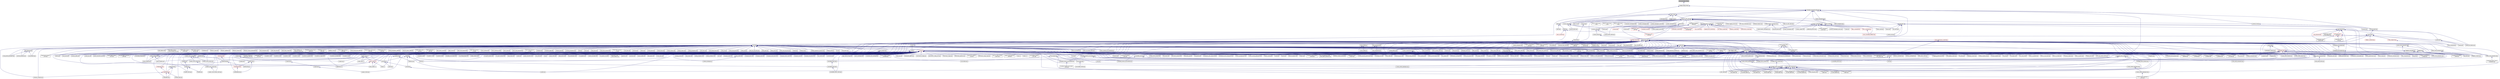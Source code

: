 digraph "one_size_heap_list.hpp"
{
  edge [fontname="Helvetica",fontsize="10",labelfontname="Helvetica",labelfontsize="10"];
  node [fontname="Helvetica",fontsize="10",shape=record];
  Node107 [label="one_size_heap_list.hpp",height=0.2,width=0.4,color="black", fillcolor="grey75", style="filled", fontcolor="black"];
  Node107 -> Node108 [dir="back",color="midnightblue",fontsize="10",style="solid",fontname="Helvetica"];
  Node108 [label="wrapper_heap_list.hpp",height=0.2,width=0.4,color="black", fillcolor="white", style="filled",URL="$d1/d8f/wrapper__heap__list_8hpp.html"];
  Node108 -> Node109 [dir="back",color="midnightblue",fontsize="10",style="solid",fontname="Helvetica"];
  Node109 [label="managed_component_base.hpp",height=0.2,width=0.4,color="black", fillcolor="white", style="filled",URL="$d9/d8b/managed__component__base_8hpp.html"];
  Node109 -> Node110 [dir="back",color="midnightblue",fontsize="10",style="solid",fontname="Helvetica"];
  Node110 [label="components.hpp",height=0.2,width=0.4,color="black", fillcolor="white", style="filled",URL="$d2/d8d/components_8hpp.html"];
  Node110 -> Node111 [dir="back",color="midnightblue",fontsize="10",style="solid",fontname="Helvetica"];
  Node111 [label="accumulator.hpp",height=0.2,width=0.4,color="black", fillcolor="white", style="filled",URL="$d4/d9d/server_2accumulator_8hpp.html"];
  Node111 -> Node112 [dir="back",color="midnightblue",fontsize="10",style="solid",fontname="Helvetica"];
  Node112 [label="accumulator.cpp",height=0.2,width=0.4,color="black", fillcolor="white", style="filled",URL="$d1/d81/accumulator_8cpp.html"];
  Node111 -> Node113 [dir="back",color="midnightblue",fontsize="10",style="solid",fontname="Helvetica"];
  Node113 [label="accumulator.hpp",height=0.2,width=0.4,color="black", fillcolor="white", style="filled",URL="$d8/d5e/accumulator_8hpp.html"];
  Node113 -> Node114 [dir="back",color="midnightblue",fontsize="10",style="solid",fontname="Helvetica"];
  Node114 [label="accumulator_client.cpp",height=0.2,width=0.4,color="black", fillcolor="white", style="filled",URL="$d7/dd0/accumulator__client_8cpp.html"];
  Node110 -> Node113 [dir="back",color="midnightblue",fontsize="10",style="solid",fontname="Helvetica"];
  Node110 -> Node115 [dir="back",color="midnightblue",fontsize="10",style="solid",fontname="Helvetica"];
  Node115 [label="template_accumulator.hpp",height=0.2,width=0.4,color="black", fillcolor="white", style="filled",URL="$d0/d3f/server_2template__accumulator_8hpp.html"];
  Node115 -> Node116 [dir="back",color="midnightblue",fontsize="10",style="solid",fontname="Helvetica"];
  Node116 [label="template_accumulator.hpp",height=0.2,width=0.4,color="black", fillcolor="white", style="filled",URL="$dd/da9/template__accumulator_8hpp.html"];
  Node116 -> Node117 [dir="back",color="midnightblue",fontsize="10",style="solid",fontname="Helvetica"];
  Node117 [label="template_accumulator\l_client.cpp",height=0.2,width=0.4,color="black", fillcolor="white", style="filled",URL="$df/d93/template__accumulator__client_8cpp.html"];
  Node110 -> Node118 [dir="back",color="midnightblue",fontsize="10",style="solid",fontname="Helvetica"];
  Node118 [label="template_function_accumulator.hpp",height=0.2,width=0.4,color="black", fillcolor="white", style="filled",URL="$d7/da6/server_2template__function__accumulator_8hpp.html"];
  Node118 -> Node119 [dir="back",color="midnightblue",fontsize="10",style="solid",fontname="Helvetica"];
  Node119 [label="template_function_accumulator.cpp",height=0.2,width=0.4,color="black", fillcolor="white", style="filled",URL="$d5/d02/template__function__accumulator_8cpp.html"];
  Node118 -> Node120 [dir="back",color="midnightblue",fontsize="10",style="solid",fontname="Helvetica"];
  Node120 [label="template_function_accumulator.hpp",height=0.2,width=0.4,color="black", fillcolor="white", style="filled",URL="$d3/de9/template__function__accumulator_8hpp.html"];
  Node120 -> Node121 [dir="back",color="midnightblue",fontsize="10",style="solid",fontname="Helvetica"];
  Node121 [label="template_function_accumulator\l_client.cpp",height=0.2,width=0.4,color="black", fillcolor="white", style="filled",URL="$d0/dc6/template__function__accumulator__client_8cpp.html"];
  Node110 -> Node116 [dir="back",color="midnightblue",fontsize="10",style="solid",fontname="Helvetica"];
  Node110 -> Node119 [dir="back",color="midnightblue",fontsize="10",style="solid",fontname="Helvetica"];
  Node110 -> Node120 [dir="back",color="midnightblue",fontsize="10",style="solid",fontname="Helvetica"];
  Node110 -> Node122 [dir="back",color="midnightblue",fontsize="10",style="solid",fontname="Helvetica"];
  Node122 [label="allgather_module.cpp",height=0.2,width=0.4,color="black", fillcolor="white", style="filled",URL="$df/de4/allgather__module_8cpp.html"];
  Node110 -> Node123 [dir="back",color="midnightblue",fontsize="10",style="solid",fontname="Helvetica"];
  Node123 [label="allgather.hpp",height=0.2,width=0.4,color="black", fillcolor="white", style="filled",URL="$d4/d4a/allgather_8hpp.html"];
  Node123 -> Node122 [dir="back",color="midnightblue",fontsize="10",style="solid",fontname="Helvetica"];
  Node123 -> Node124 [dir="back",color="midnightblue",fontsize="10",style="solid",fontname="Helvetica"];
  Node124 [label="allgather.cpp",height=0.2,width=0.4,color="black", fillcolor="white", style="filled",URL="$d7/d06/allgather_8cpp.html"];
  Node123 -> Node125 [dir="back",color="midnightblue",fontsize="10",style="solid",fontname="Helvetica"];
  Node125 [label="ag_client.cpp",height=0.2,width=0.4,color="black", fillcolor="white", style="filled",URL="$d4/d5d/ag__client_8cpp.html"];
  Node110 -> Node126 [dir="back",color="midnightblue",fontsize="10",style="solid",fontname="Helvetica"];
  Node126 [label="allgather_and_gate.hpp",height=0.2,width=0.4,color="black", fillcolor="white", style="filled",URL="$d9/dbb/allgather__and__gate_8hpp.html"];
  Node126 -> Node122 [dir="back",color="midnightblue",fontsize="10",style="solid",fontname="Helvetica"];
  Node126 -> Node127 [dir="back",color="midnightblue",fontsize="10",style="solid",fontname="Helvetica"];
  Node127 [label="allgather_and_gate.cpp",height=0.2,width=0.4,color="black", fillcolor="white", style="filled",URL="$d1/d56/allgather__and__gate_8cpp.html"];
  Node126 -> Node125 [dir="back",color="midnightblue",fontsize="10",style="solid",fontname="Helvetica"];
  Node110 -> Node128 [dir="back",color="midnightblue",fontsize="10",style="solid",fontname="Helvetica"];
  Node128 [label="cancelable_action.cpp",height=0.2,width=0.4,color="black", fillcolor="white", style="filled",URL="$d5/d0c/cancelable__action_8cpp.html"];
  Node110 -> Node129 [dir="back",color="midnightblue",fontsize="10",style="solid",fontname="Helvetica"];
  Node129 [label="cancelable_action.hpp",height=0.2,width=0.4,color="black", fillcolor="white", style="filled",URL="$d5/d4d/server_2cancelable__action_8hpp.html"];
  Node129 -> Node128 [dir="back",color="midnightblue",fontsize="10",style="solid",fontname="Helvetica"];
  Node129 -> Node130 [dir="back",color="midnightblue",fontsize="10",style="solid",fontname="Helvetica"];
  Node130 [label="cancelable_action.hpp",height=0.2,width=0.4,color="black", fillcolor="white", style="filled",URL="$d0/da3/stubs_2cancelable__action_8hpp.html"];
  Node130 -> Node131 [dir="back",color="midnightblue",fontsize="10",style="solid",fontname="Helvetica"];
  Node131 [label="cancelable_action.hpp",height=0.2,width=0.4,color="black", fillcolor="white", style="filled",URL="$d6/d28/cancelable__action_8hpp.html"];
  Node131 -> Node132 [dir="back",color="midnightblue",fontsize="10",style="solid",fontname="Helvetica"];
  Node132 [label="cancelable_action_client.cpp",height=0.2,width=0.4,color="black", fillcolor="white", style="filled",URL="$d1/db8/cancelable__action__client_8cpp.html"];
  Node110 -> Node131 [dir="back",color="midnightblue",fontsize="10",style="solid",fontname="Helvetica"];
  Node110 -> Node133 [dir="back",color="midnightblue",fontsize="10",style="solid",fontname="Helvetica"];
  Node133 [label="hello_world_component.hpp",height=0.2,width=0.4,color="black", fillcolor="white", style="filled",URL="$df/df0/hello__world__component_8hpp.html"];
  Node133 -> Node134 [dir="back",color="midnightblue",fontsize="10",style="solid",fontname="Helvetica"];
  Node134 [label="hello_world_client.cpp",height=0.2,width=0.4,color="black", fillcolor="white", style="filled",URL="$d5/da6/hello__world__client_8cpp.html"];
  Node133 -> Node135 [dir="back",color="midnightblue",fontsize="10",style="solid",fontname="Helvetica"];
  Node135 [label="hello_world_component.cpp",height=0.2,width=0.4,color="black", fillcolor="white", style="filled",URL="$d8/daa/hello__world__component_8cpp.html"];
  Node110 -> Node136 [dir="back",color="midnightblue",fontsize="10",style="solid",fontname="Helvetica"];
  Node136 [label="row.hpp",height=0.2,width=0.4,color="black", fillcolor="white", style="filled",URL="$de/d74/server_2row_8hpp.html"];
  Node136 -> Node137 [dir="back",color="midnightblue",fontsize="10",style="solid",fontname="Helvetica"];
  Node137 [label="row.hpp",height=0.2,width=0.4,color="black", fillcolor="white", style="filled",URL="$dc/d69/row_8hpp.html"];
  Node137 -> Node138 [dir="back",color="midnightblue",fontsize="10",style="solid",fontname="Helvetica"];
  Node138 [label="grid.hpp",height=0.2,width=0.4,color="black", fillcolor="white", style="filled",URL="$dc/d8a/grid_8hpp.html"];
  Node138 -> Node139 [dir="back",color="midnightblue",fontsize="10",style="solid",fontname="Helvetica"];
  Node139 [label="jacobi.cpp",height=0.2,width=0.4,color="black", fillcolor="white", style="filled",URL="$d2/d27/jacobi_8cpp.html"];
  Node138 -> Node140 [dir="back",color="midnightblue",fontsize="10",style="solid",fontname="Helvetica"];
  Node140 [label="solver.hpp",height=0.2,width=0.4,color="black", fillcolor="white", style="filled",URL="$db/d9a/server_2solver_8hpp.html"];
  Node140 -> Node141 [dir="back",color="midnightblue",fontsize="10",style="solid",fontname="Helvetica"];
  Node141 [label="solver.hpp",height=0.2,width=0.4,color="black", fillcolor="white", style="filled",URL="$d2/d1c/solver_8hpp.html"];
  Node141 -> Node139 [dir="back",color="midnightblue",fontsize="10",style="solid",fontname="Helvetica"];
  Node140 -> Node142 [dir="back",color="midnightblue",fontsize="10",style="solid",fontname="Helvetica"];
  Node142 [label="solver.cpp",height=0.2,width=0.4,color="black", fillcolor="white", style="filled",URL="$d6/d94/solver_8cpp.html"];
  Node138 -> Node141 [dir="back",color="midnightblue",fontsize="10",style="solid",fontname="Helvetica"];
  Node138 -> Node143 [dir="back",color="midnightblue",fontsize="10",style="solid",fontname="Helvetica"];
  Node143 [label="grid.cpp",height=0.2,width=0.4,color="black", fillcolor="white", style="filled",URL="$d6/d1b/jacobi__component_2grid_8cpp.html"];
  Node137 -> Node144 [dir="back",color="midnightblue",fontsize="10",style="solid",fontname="Helvetica"];
  Node144 [label="stencil_iterator.hpp",height=0.2,width=0.4,color="black", fillcolor="white", style="filled",URL="$dc/d5c/server_2stencil__iterator_8hpp.html"];
  Node144 -> Node140 [dir="back",color="midnightblue",fontsize="10",style="solid",fontname="Helvetica"];
  Node144 -> Node145 [dir="back",color="midnightblue",fontsize="10",style="solid",fontname="Helvetica"];
  Node145 [label="stencil_iterator.cpp",height=0.2,width=0.4,color="black", fillcolor="white", style="filled",URL="$d6/de1/server_2stencil__iterator_8cpp.html"];
  Node144 -> Node146 [dir="back",color="midnightblue",fontsize="10",style="solid",fontname="Helvetica"];
  Node146 [label="stencil_iterator.cpp",height=0.2,width=0.4,color="black", fillcolor="white", style="filled",URL="$d7/d71/stencil__iterator_8cpp.html"];
  Node137 -> Node143 [dir="back",color="midnightblue",fontsize="10",style="solid",fontname="Helvetica"];
  Node136 -> Node147 [dir="back",color="midnightblue",fontsize="10",style="solid",fontname="Helvetica"];
  Node147 [label="row.cpp",height=0.2,width=0.4,color="black", fillcolor="white", style="filled",URL="$d3/d86/server_2row_8cpp.html"];
  Node110 -> Node144 [dir="back",color="midnightblue",fontsize="10",style="solid",fontname="Helvetica"];
  Node110 -> Node140 [dir="back",color="midnightblue",fontsize="10",style="solid",fontname="Helvetica"];
  Node110 -> Node148 [dir="back",color="midnightblue",fontsize="10",style="solid",fontname="Helvetica"];
  Node148 [label="jacobi_component.cpp",height=0.2,width=0.4,color="black", fillcolor="white", style="filled",URL="$d1/d25/jacobi__component_8cpp.html"];
  Node110 -> Node149 [dir="back",color="midnightblue",fontsize="10",style="solid",fontname="Helvetica"];
  Node149 [label="nqueen.hpp",height=0.2,width=0.4,color="black", fillcolor="white", style="filled",URL="$de/d58/server_2nqueen_8hpp.html"];
  Node149 -> Node150 [dir="back",color="midnightblue",fontsize="10",style="solid",fontname="Helvetica"];
  Node150 [label="nqueen.cpp",height=0.2,width=0.4,color="black", fillcolor="white", style="filled",URL="$db/dca/nqueen_8cpp.html"];
  Node149 -> Node151 [dir="back",color="midnightblue",fontsize="10",style="solid",fontname="Helvetica"];
  Node151 [label="nqueen.hpp",height=0.2,width=0.4,color="black", fillcolor="white", style="filled",URL="$da/dfd/stubs_2nqueen_8hpp.html"];
  Node151 -> Node152 [dir="back",color="midnightblue",fontsize="10",style="solid",fontname="Helvetica"];
  Node152 [label="nqueen.hpp",height=0.2,width=0.4,color="black", fillcolor="white", style="filled",URL="$d0/d07/nqueen_8hpp.html"];
  Node152 -> Node153 [dir="back",color="midnightblue",fontsize="10",style="solid",fontname="Helvetica"];
  Node153 [label="nqueen_client.cpp",height=0.2,width=0.4,color="black", fillcolor="white", style="filled",URL="$d3/d5e/nqueen__client_8cpp.html"];
  Node110 -> Node154 [dir="back",color="midnightblue",fontsize="10",style="solid",fontname="Helvetica"];
  Node154 [label="sine.cpp",height=0.2,width=0.4,color="black", fillcolor="white", style="filled",URL="$d3/d0d/server_2sine_8cpp.html"];
  Node110 -> Node155 [dir="back",color="midnightblue",fontsize="10",style="solid",fontname="Helvetica"];
  Node155 [label="component_ctors.cpp",height=0.2,width=0.4,color="black", fillcolor="white", style="filled",URL="$d3/d2a/component__ctors_8cpp.html"];
  Node110 -> Node156 [dir="back",color="midnightblue",fontsize="10",style="solid",fontname="Helvetica"];
  Node156 [label="component_in_executable.cpp",height=0.2,width=0.4,color="black", fillcolor="white", style="filled",URL="$d8/d4b/component__in__executable_8cpp.html"];
  Node110 -> Node157 [dir="back",color="midnightblue",fontsize="10",style="solid",fontname="Helvetica"];
  Node157 [label="component_inheritance.cpp",height=0.2,width=0.4,color="black", fillcolor="white", style="filled",URL="$d8/d55/component__inheritance_8cpp.html"];
  Node110 -> Node158 [dir="back",color="midnightblue",fontsize="10",style="solid",fontname="Helvetica"];
  Node158 [label="component_with_executor.cpp",height=0.2,width=0.4,color="black", fillcolor="white", style="filled",URL="$d4/d20/component__with__executor_8cpp.html"];
  Node110 -> Node159 [dir="back",color="midnightblue",fontsize="10",style="solid",fontname="Helvetica"];
  Node159 [label="factorial.cpp",height=0.2,width=0.4,color="black", fillcolor="white", style="filled",URL="$d9/d00/factorial_8cpp.html"];
  Node110 -> Node160 [dir="back",color="midnightblue",fontsize="10",style="solid",fontname="Helvetica"];
  Node160 [label="hello_world.cpp",height=0.2,width=0.4,color="black", fillcolor="white", style="filled",URL="$d0/d67/hello__world_8cpp.html"];
  Node110 -> Node161 [dir="back",color="midnightblue",fontsize="10",style="solid",fontname="Helvetica"];
  Node161 [label="latch_local.cpp",height=0.2,width=0.4,color="black", fillcolor="white", style="filled",URL="$dd/dd3/latch__local_8cpp.html"];
  Node110 -> Node162 [dir="back",color="midnightblue",fontsize="10",style="solid",fontname="Helvetica"];
  Node162 [label="latch_remote.cpp",height=0.2,width=0.4,color="black", fillcolor="white", style="filled",URL="$df/d59/latch__remote_8cpp.html"];
  Node110 -> Node163 [dir="back",color="midnightblue",fontsize="10",style="solid",fontname="Helvetica"];
  Node163 [label="pingpong.cpp",height=0.2,width=0.4,color="black", fillcolor="white", style="filled",URL="$dd/d4d/pingpong_8cpp.html"];
  Node110 -> Node164 [dir="back",color="midnightblue",fontsize="10",style="solid",fontname="Helvetica"];
  Node164 [label="random_mem_access.hpp",height=0.2,width=0.4,color="black", fillcolor="white", style="filled",URL="$d0/d19/server_2random__mem__access_8hpp.html"];
  Node164 -> Node165 [dir="back",color="midnightblue",fontsize="10",style="solid",fontname="Helvetica"];
  Node165 [label="random_mem_access.cpp",height=0.2,width=0.4,color="black", fillcolor="white", style="filled",URL="$d1/d51/random__mem__access_8cpp.html"];
  Node164 -> Node166 [dir="back",color="midnightblue",fontsize="10",style="solid",fontname="Helvetica"];
  Node166 [label="random_mem_access.hpp",height=0.2,width=0.4,color="black", fillcolor="white", style="filled",URL="$d3/d32/stubs_2random__mem__access_8hpp.html"];
  Node166 -> Node167 [dir="back",color="midnightblue",fontsize="10",style="solid",fontname="Helvetica"];
  Node167 [label="random_mem_access.hpp",height=0.2,width=0.4,color="black", fillcolor="white", style="filled",URL="$db/de8/random__mem__access_8hpp.html"];
  Node167 -> Node168 [dir="back",color="midnightblue",fontsize="10",style="solid",fontname="Helvetica"];
  Node168 [label="random_mem_access_client.cpp",height=0.2,width=0.4,color="black", fillcolor="white", style="filled",URL="$df/d1b/random__mem__access__client_8cpp.html"];
  Node110 -> Node169 [dir="back",color="midnightblue",fontsize="10",style="solid",fontname="Helvetica"];
  Node169 [label="sheneos_compare.cpp",height=0.2,width=0.4,color="black", fillcolor="white", style="filled",URL="$dc/d11/sheneos__compare_8cpp.html"];
  Node110 -> Node170 [dir="back",color="midnightblue",fontsize="10",style="solid",fontname="Helvetica"];
  Node170 [label="throttle.hpp",height=0.2,width=0.4,color="black", fillcolor="white", style="filled",URL="$db/dc9/server_2throttle_8hpp.html"];
  Node170 -> Node171 [dir="back",color="midnightblue",fontsize="10",style="solid",fontname="Helvetica"];
  Node171 [label="throttle.cpp",height=0.2,width=0.4,color="black", fillcolor="white", style="filled",URL="$de/d56/server_2throttle_8cpp.html"];
  Node170 -> Node172 [dir="back",color="midnightblue",fontsize="10",style="solid",fontname="Helvetica"];
  Node172 [label="throttle.hpp",height=0.2,width=0.4,color="black", fillcolor="white", style="filled",URL="$d5/dec/stubs_2throttle_8hpp.html"];
  Node172 -> Node173 [dir="back",color="midnightblue",fontsize="10",style="solid",fontname="Helvetica"];
  Node173 [label="throttle.hpp",height=0.2,width=0.4,color="black", fillcolor="white", style="filled",URL="$d2/d2e/throttle_8hpp.html"];
  Node173 -> Node174 [dir="back",color="midnightblue",fontsize="10",style="solid",fontname="Helvetica"];
  Node174 [label="throttle.cpp",height=0.2,width=0.4,color="black", fillcolor="white", style="filled",URL="$db/d02/throttle_8cpp.html"];
  Node173 -> Node175 [dir="back",color="midnightblue",fontsize="10",style="solid",fontname="Helvetica"];
  Node175 [label="throttle_client.cpp",height=0.2,width=0.4,color="black", fillcolor="white", style="filled",URL="$d0/db7/throttle__client_8cpp.html"];
  Node110 -> Node175 [dir="back",color="midnightblue",fontsize="10",style="solid",fontname="Helvetica"];
  Node110 -> Node176 [dir="back",color="midnightblue",fontsize="10",style="solid",fontname="Helvetica"];
  Node176 [label="simple_central_tuplespace.hpp",height=0.2,width=0.4,color="black", fillcolor="white", style="filled",URL="$db/d69/server_2simple__central__tuplespace_8hpp.html"];
  Node176 -> Node177 [dir="back",color="midnightblue",fontsize="10",style="solid",fontname="Helvetica"];
  Node177 [label="simple_central_tuplespace.cpp",height=0.2,width=0.4,color="black", fillcolor="white", style="filled",URL="$d3/dec/simple__central__tuplespace_8cpp.html"];
  Node176 -> Node178 [dir="back",color="midnightblue",fontsize="10",style="solid",fontname="Helvetica"];
  Node178 [label="simple_central_tuplespace.hpp",height=0.2,width=0.4,color="black", fillcolor="white", style="filled",URL="$d0/d4b/stubs_2simple__central__tuplespace_8hpp.html"];
  Node178 -> Node179 [dir="back",color="midnightblue",fontsize="10",style="solid",fontname="Helvetica"];
  Node179 [label="simple_central_tuplespace.hpp",height=0.2,width=0.4,color="black", fillcolor="white", style="filled",URL="$d5/ddd/simple__central__tuplespace_8hpp.html"];
  Node179 -> Node180 [dir="back",color="midnightblue",fontsize="10",style="solid",fontname="Helvetica"];
  Node180 [label="simple_central_tuplespace\l_client.cpp",height=0.2,width=0.4,color="black", fillcolor="white", style="filled",URL="$d1/d7b/simple__central__tuplespace__client_8cpp.html"];
  Node110 -> Node181 [dir="back",color="midnightblue",fontsize="10",style="solid",fontname="Helvetica"];
  Node181 [label="tuples_warehouse.hpp",height=0.2,width=0.4,color="black", fillcolor="white", style="filled",URL="$da/de6/tuples__warehouse_8hpp.html"];
  Node181 -> Node176 [dir="back",color="midnightblue",fontsize="10",style="solid",fontname="Helvetica"];
  Node110 -> Node179 [dir="back",color="midnightblue",fontsize="10",style="solid",fontname="Helvetica"];
  Node110 -> Node182 [dir="back",color="midnightblue",fontsize="10",style="solid",fontname="Helvetica"];
  Node182 [label="iostreams.hpp",height=0.2,width=0.4,color="black", fillcolor="white", style="filled",URL="$de/d22/iostreams_8hpp.html"];
  Node182 -> Node124 [dir="back",color="midnightblue",fontsize="10",style="solid",fontname="Helvetica"];
  Node182 -> Node127 [dir="back",color="midnightblue",fontsize="10",style="solid",fontname="Helvetica"];
  Node182 -> Node183 [dir="back",color="midnightblue",fontsize="10",style="solid",fontname="Helvetica"];
  Node183 [label="async_io_action.cpp",height=0.2,width=0.4,color="black", fillcolor="white", style="filled",URL="$d3/df5/async__io__action_8cpp.html"];
  Node182 -> Node184 [dir="back",color="midnightblue",fontsize="10",style="solid",fontname="Helvetica"];
  Node184 [label="async_io_external.cpp",height=0.2,width=0.4,color="black", fillcolor="white", style="filled",URL="$da/d9a/async__io__external_8cpp.html"];
  Node182 -> Node185 [dir="back",color="midnightblue",fontsize="10",style="solid",fontname="Helvetica"];
  Node185 [label="async_io_low_level.cpp",height=0.2,width=0.4,color="black", fillcolor="white", style="filled",URL="$dc/d10/async__io__low__level_8cpp.html"];
  Node182 -> Node186 [dir="back",color="midnightblue",fontsize="10",style="solid",fontname="Helvetica"];
  Node186 [label="async_io_simple.cpp",height=0.2,width=0.4,color="black", fillcolor="white", style="filled",URL="$da/db7/async__io__simple_8cpp.html"];
  Node182 -> Node187 [dir="back",color="midnightblue",fontsize="10",style="solid",fontname="Helvetica"];
  Node187 [label="os_thread_num.cpp",height=0.2,width=0.4,color="black", fillcolor="white", style="filled",URL="$d2/dfb/os__thread__num_8cpp.html"];
  Node182 -> Node188 [dir="back",color="midnightblue",fontsize="10",style="solid",fontname="Helvetica"];
  Node188 [label="rnd_future_reduce.cpp",height=0.2,width=0.4,color="black", fillcolor="white", style="filled",URL="$d1/db5/rnd__future__reduce_8cpp.html"];
  Node182 -> Node189 [dir="back",color="midnightblue",fontsize="10",style="solid",fontname="Helvetica"];
  Node189 [label="heartbeat_console.cpp",height=0.2,width=0.4,color="black", fillcolor="white", style="filled",URL="$da/de8/heartbeat__console_8cpp.html"];
  Node182 -> Node135 [dir="back",color="midnightblue",fontsize="10",style="solid",fontname="Helvetica"];
  Node182 -> Node139 [dir="back",color="midnightblue",fontsize="10",style="solid",fontname="Helvetica"];
  Node182 -> Node144 [dir="back",color="midnightblue",fontsize="10",style="solid",fontname="Helvetica"];
  Node182 -> Node143 [dir="back",color="midnightblue",fontsize="10",style="solid",fontname="Helvetica"];
  Node182 -> Node190 [dir="back",color="midnightblue",fontsize="10",style="solid",fontname="Helvetica"];
  Node190 [label="access_counter_set.cpp",height=0.2,width=0.4,color="black", fillcolor="white", style="filled",URL="$dc/d52/access__counter__set_8cpp.html"];
  Node182 -> Node191 [dir="back",color="midnightblue",fontsize="10",style="solid",fontname="Helvetica"];
  Node191 [label="1d_wave_equation.cpp",height=0.2,width=0.4,color="black", fillcolor="white", style="filled",URL="$da/dab/1d__wave__equation_8cpp.html"];
  Node182 -> Node192 [dir="back",color="midnightblue",fontsize="10",style="solid",fontname="Helvetica"];
  Node192 [label="allow_unknown_options.cpp",height=0.2,width=0.4,color="black", fillcolor="white", style="filled",URL="$d9/dc9/allow__unknown__options_8cpp.html"];
  Node182 -> Node193 [dir="back",color="midnightblue",fontsize="10",style="solid",fontname="Helvetica"];
  Node193 [label="command_line_handling.cpp",height=0.2,width=0.4,color="black", fillcolor="white", style="filled",URL="$d4/d05/examples_2quickstart_2command__line__handling_8cpp.html"];
  Node182 -> Node155 [dir="back",color="midnightblue",fontsize="10",style="solid",fontname="Helvetica"];
  Node182 -> Node156 [dir="back",color="midnightblue",fontsize="10",style="solid",fontname="Helvetica"];
  Node182 -> Node157 [dir="back",color="midnightblue",fontsize="10",style="solid",fontname="Helvetica"];
  Node182 -> Node158 [dir="back",color="midnightblue",fontsize="10",style="solid",fontname="Helvetica"];
  Node182 -> Node194 [dir="back",color="midnightblue",fontsize="10",style="solid",fontname="Helvetica"];
  Node194 [label="customize_async.cpp",height=0.2,width=0.4,color="black", fillcolor="white", style="filled",URL="$d0/d82/customize__async_8cpp.html"];
  Node182 -> Node195 [dir="back",color="midnightblue",fontsize="10",style="solid",fontname="Helvetica"];
  Node195 [label="enumerate_threads.cpp",height=0.2,width=0.4,color="black", fillcolor="white", style="filled",URL="$d3/dd4/enumerate__threads_8cpp.html"];
  Node182 -> Node196 [dir="back",color="midnightblue",fontsize="10",style="solid",fontname="Helvetica"];
  Node196 [label="error_handling.cpp",height=0.2,width=0.4,color="black", fillcolor="white", style="filled",URL="$d9/d96/error__handling_8cpp.html"];
  Node182 -> Node197 [dir="back",color="midnightblue",fontsize="10",style="solid",fontname="Helvetica"];
  Node197 [label="event_synchronization.cpp",height=0.2,width=0.4,color="black", fillcolor="white", style="filled",URL="$d0/d35/event__synchronization_8cpp.html"];
  Node182 -> Node198 [dir="back",color="midnightblue",fontsize="10",style="solid",fontname="Helvetica"];
  Node198 [label="fractals.cpp",height=0.2,width=0.4,color="black", fillcolor="white", style="filled",URL="$d8/d58/fractals_8cpp.html"];
  Node182 -> Node199 [dir="back",color="midnightblue",fontsize="10",style="solid",fontname="Helvetica"];
  Node199 [label="fractals_executor.cpp",height=0.2,width=0.4,color="black", fillcolor="white", style="filled",URL="$d9/da9/fractals__executor_8cpp.html"];
  Node182 -> Node160 [dir="back",color="midnightblue",fontsize="10",style="solid",fontname="Helvetica"];
  Node182 -> Node200 [dir="back",color="midnightblue",fontsize="10",style="solid",fontname="Helvetica"];
  Node200 [label="interval_timer.cpp",height=0.2,width=0.4,color="black", fillcolor="white", style="filled",URL="$de/df1/examples_2quickstart_2interval__timer_8cpp.html"];
  Node182 -> Node201 [dir="back",color="midnightblue",fontsize="10",style="solid",fontname="Helvetica"];
  Node201 [label="local_channel.cpp",height=0.2,width=0.4,color="black", fillcolor="white", style="filled",URL="$d0/d3e/local__channel_8cpp.html"];
  Node182 -> Node163 [dir="back",color="midnightblue",fontsize="10",style="solid",fontname="Helvetica"];
  Node182 -> Node202 [dir="back",color="midnightblue",fontsize="10",style="solid",fontname="Helvetica"];
  Node202 [label="shared_mutex.cpp",height=0.2,width=0.4,color="black", fillcolor="white", style="filled",URL="$da/d0b/shared__mutex_8cpp.html"];
  Node182 -> Node203 [dir="back",color="midnightblue",fontsize="10",style="solid",fontname="Helvetica"];
  Node203 [label="sierpinski.cpp",height=0.2,width=0.4,color="black", fillcolor="white", style="filled",URL="$d3/d7e/sierpinski_8cpp.html"];
  Node182 -> Node204 [dir="back",color="midnightblue",fontsize="10",style="solid",fontname="Helvetica"];
  Node204 [label="simple_future_continuation.cpp",height=0.2,width=0.4,color="black", fillcolor="white", style="filled",URL="$d8/d3c/simple__future__continuation_8cpp.html"];
  Node182 -> Node205 [dir="back",color="midnightblue",fontsize="10",style="solid",fontname="Helvetica"];
  Node205 [label="simplest_hello_world.cpp",height=0.2,width=0.4,color="black", fillcolor="white", style="filled",URL="$d7/ddc/simplest__hello__world_8cpp.html"];
  Node182 -> Node206 [dir="back",color="midnightblue",fontsize="10",style="solid",fontname="Helvetica"];
  Node206 [label="sort_by_key_demo.cpp",height=0.2,width=0.4,color="black", fillcolor="white", style="filled",URL="$da/d20/sort__by__key__demo_8cpp.html"];
  Node182 -> Node207 [dir="back",color="midnightblue",fontsize="10",style="solid",fontname="Helvetica"];
  Node207 [label="timed_futures.cpp",height=0.2,width=0.4,color="black", fillcolor="white", style="filled",URL="$d6/d8d/timed__futures_8cpp.html"];
  Node182 -> Node208 [dir="back",color="midnightblue",fontsize="10",style="solid",fontname="Helvetica"];
  Node208 [label="vector_counting_dotproduct.cpp",height=0.2,width=0.4,color="black", fillcolor="white", style="filled",URL="$df/de9/vector__counting__dotproduct_8cpp.html"];
  Node182 -> Node209 [dir="back",color="midnightblue",fontsize="10",style="solid",fontname="Helvetica"];
  Node209 [label="vector_zip_dotproduct.cpp",height=0.2,width=0.4,color="black", fillcolor="white", style="filled",URL="$dc/d18/vector__zip__dotproduct_8cpp.html"];
  Node182 -> Node210 [dir="back",color="midnightblue",fontsize="10",style="solid",fontname="Helvetica"];
  Node210 [label="oversubscribing_resource\l_partitioner.cpp",height=0.2,width=0.4,color="black", fillcolor="white", style="filled",URL="$dd/dee/oversubscribing__resource__partitioner_8cpp.html"];
  Node182 -> Node211 [dir="back",color="midnightblue",fontsize="10",style="solid",fontname="Helvetica"];
  Node211 [label="simple_resource_partitioner.cpp",height=0.2,width=0.4,color="black", fillcolor="white", style="filled",URL="$d5/df9/simple__resource__partitioner_8cpp.html"];
  Node182 -> Node212 [dir="back",color="midnightblue",fontsize="10",style="solid",fontname="Helvetica"];
  Node212 [label="thread_aware_timer.cpp",height=0.2,width=0.4,color="black", fillcolor="white", style="filled",URL="$df/d11/examples_2thread__aware__timer_2thread__aware__timer_8cpp.html"];
  Node182 -> Node180 [dir="back",color="midnightblue",fontsize="10",style="solid",fontname="Helvetica"];
  Node182 -> Node213 [dir="back",color="midnightblue",fontsize="10",style="solid",fontname="Helvetica"];
  Node213 [label="foreach_scaling.cpp",height=0.2,width=0.4,color="black", fillcolor="white", style="filled",URL="$d4/d94/foreach__scaling_8cpp.html"];
  Node182 -> Node214 [dir="back",color="midnightblue",fontsize="10",style="solid",fontname="Helvetica"];
  Node214 [label="future_overhead.cpp",height=0.2,width=0.4,color="black", fillcolor="white", style="filled",URL="$d3/d79/future__overhead_8cpp.html"];
  Node182 -> Node215 [dir="back",color="midnightblue",fontsize="10",style="solid",fontname="Helvetica"];
  Node215 [label="hpx_heterogeneous_timed\l_task_spawn.cpp",height=0.2,width=0.4,color="black", fillcolor="white", style="filled",URL="$dd/d27/hpx__heterogeneous__timed__task__spawn_8cpp.html"];
  Node182 -> Node216 [dir="back",color="midnightblue",fontsize="10",style="solid",fontname="Helvetica"];
  Node216 [label="hpx_homogeneous_timed\l_task_spawn_executors.cpp",height=0.2,width=0.4,color="black", fillcolor="white", style="filled",URL="$d1/d3b/hpx__homogeneous__timed__task__spawn__executors_8cpp.html"];
  Node182 -> Node217 [dir="back",color="midnightblue",fontsize="10",style="solid",fontname="Helvetica"];
  Node217 [label="parent_vs_child_stealing.cpp",height=0.2,width=0.4,color="black", fillcolor="white", style="filled",URL="$d2/d07/parent__vs__child__stealing_8cpp.html"];
  Node182 -> Node218 [dir="back",color="midnightblue",fontsize="10",style="solid",fontname="Helvetica"];
  Node218 [label="partitioned_vector\l_foreach.cpp",height=0.2,width=0.4,color="black", fillcolor="white", style="filled",URL="$df/d5f/partitioned__vector__foreach_8cpp.html"];
  Node182 -> Node219 [dir="back",color="midnightblue",fontsize="10",style="solid",fontname="Helvetica"];
  Node219 [label="serialization_overhead.cpp",height=0.2,width=0.4,color="black", fillcolor="white", style="filled",URL="$d3/df8/serialization__overhead_8cpp.html"];
  Node182 -> Node220 [dir="back",color="midnightblue",fontsize="10",style="solid",fontname="Helvetica"];
  Node220 [label="sizeof.cpp",height=0.2,width=0.4,color="black", fillcolor="white", style="filled",URL="$d3/d0f/sizeof_8cpp.html"];
  Node182 -> Node221 [dir="back",color="midnightblue",fontsize="10",style="solid",fontname="Helvetica"];
  Node221 [label="skynet.cpp",height=0.2,width=0.4,color="black", fillcolor="white", style="filled",URL="$d0/dc3/skynet_8cpp.html"];
  Node182 -> Node222 [dir="back",color="midnightblue",fontsize="10",style="solid",fontname="Helvetica"];
  Node222 [label="spinlock_overhead1.cpp",height=0.2,width=0.4,color="black", fillcolor="white", style="filled",URL="$d0/d32/spinlock__overhead1_8cpp.html"];
  Node182 -> Node223 [dir="back",color="midnightblue",fontsize="10",style="solid",fontname="Helvetica"];
  Node223 [label="spinlock_overhead2.cpp",height=0.2,width=0.4,color="black", fillcolor="white", style="filled",URL="$de/d55/spinlock__overhead2_8cpp.html"];
  Node182 -> Node224 [dir="back",color="midnightblue",fontsize="10",style="solid",fontname="Helvetica"];
  Node224 [label="stencil3_iterators.cpp",height=0.2,width=0.4,color="black", fillcolor="white", style="filled",URL="$db/d9e/stencil3__iterators_8cpp.html"];
  Node182 -> Node225 [dir="back",color="midnightblue",fontsize="10",style="solid",fontname="Helvetica"];
  Node225 [label="stream.cpp",height=0.2,width=0.4,color="black", fillcolor="white", style="filled",URL="$da/d5f/stream_8cpp.html"];
  Node182 -> Node226 [dir="back",color="midnightblue",fontsize="10",style="solid",fontname="Helvetica"];
  Node226 [label="transform_reduce_binary\l_scaling.cpp",height=0.2,width=0.4,color="black", fillcolor="white", style="filled",URL="$d1/dae/transform__reduce__binary__scaling_8cpp.html"];
  Node182 -> Node227 [dir="back",color="midnightblue",fontsize="10",style="solid",fontname="Helvetica"];
  Node227 [label="transform_reduce_scaling.cpp",height=0.2,width=0.4,color="black", fillcolor="white", style="filled",URL="$db/d2a/transform__reduce__scaling_8cpp.html"];
  Node182 -> Node228 [dir="back",color="midnightblue",fontsize="10",style="solid",fontname="Helvetica"];
  Node228 [label="wait_all_timings.cpp",height=0.2,width=0.4,color="black", fillcolor="white", style="filled",URL="$d5/da1/wait__all__timings_8cpp.html"];
  Node182 -> Node229 [dir="back",color="midnightblue",fontsize="10",style="solid",fontname="Helvetica"];
  Node229 [label="minmax_element_performance.cpp",height=0.2,width=0.4,color="black", fillcolor="white", style="filled",URL="$d9/d93/minmax__element__performance_8cpp.html"];
  Node182 -> Node230 [dir="back",color="midnightblue",fontsize="10",style="solid",fontname="Helvetica"];
  Node230 [label="osu_bcast.cpp",height=0.2,width=0.4,color="black", fillcolor="white", style="filled",URL="$d3/dca/osu__bcast_8cpp.html"];
  Node182 -> Node231 [dir="back",color="midnightblue",fontsize="10",style="solid",fontname="Helvetica"];
  Node231 [label="osu_bibw.cpp",height=0.2,width=0.4,color="black", fillcolor="white", style="filled",URL="$d2/d04/osu__bibw_8cpp.html"];
  Node182 -> Node232 [dir="back",color="midnightblue",fontsize="10",style="solid",fontname="Helvetica"];
  Node232 [label="osu_bw.cpp",height=0.2,width=0.4,color="black", fillcolor="white", style="filled",URL="$d4/d20/osu__bw_8cpp.html"];
  Node182 -> Node233 [dir="back",color="midnightblue",fontsize="10",style="solid",fontname="Helvetica"];
  Node233 [label="osu_latency.cpp",height=0.2,width=0.4,color="black", fillcolor="white", style="filled",URL="$df/d58/osu__latency_8cpp.html"];
  Node182 -> Node234 [dir="back",color="midnightblue",fontsize="10",style="solid",fontname="Helvetica"];
  Node234 [label="osu_multi_lat.cpp",height=0.2,width=0.4,color="black", fillcolor="white", style="filled",URL="$d7/d91/osu__multi__lat_8cpp.html"];
  Node182 -> Node235 [dir="back",color="midnightblue",fontsize="10",style="solid",fontname="Helvetica"];
  Node235 [label="osu_scatter.cpp",height=0.2,width=0.4,color="black", fillcolor="white", style="filled",URL="$d4/d4c/osu__scatter_8cpp.html"];
  Node182 -> Node236 [dir="back",color="midnightblue",fontsize="10",style="solid",fontname="Helvetica"];
  Node236 [label="pingpong_performance.cpp",height=0.2,width=0.4,color="black", fillcolor="white", style="filled",URL="$de/d03/pingpong__performance_8cpp.html"];
  Node182 -> Node237 [dir="back",color="midnightblue",fontsize="10",style="solid",fontname="Helvetica"];
  Node237 [label="plain_action_1330.cpp",height=0.2,width=0.4,color="black", fillcolor="white", style="filled",URL="$d4/def/plain__action__1330_8cpp.html"];
  Node182 -> Node238 [dir="back",color="midnightblue",fontsize="10",style="solid",fontname="Helvetica"];
  Node238 [label="client_1950.cpp",height=0.2,width=0.4,color="black", fillcolor="white", style="filled",URL="$d0/d79/client__1950_8cpp.html"];
  Node182 -> Node239 [dir="back",color="midnightblue",fontsize="10",style="solid",fontname="Helvetica"];
  Node239 [label="lost_output_2236.cpp",height=0.2,width=0.4,color="black", fillcolor="white", style="filled",URL="$db/dd0/lost__output__2236_8cpp.html"];
  Node182 -> Node240 [dir="back",color="midnightblue",fontsize="10",style="solid",fontname="Helvetica"];
  Node240 [label="no_output_1173.cpp",height=0.2,width=0.4,color="black", fillcolor="white", style="filled",URL="$de/d67/no__output__1173_8cpp.html"];
  Node182 -> Node241 [dir="back",color="midnightblue",fontsize="10",style="solid",fontname="Helvetica"];
  Node241 [label="dataflow_future_swap.cpp",height=0.2,width=0.4,color="black", fillcolor="white", style="filled",URL="$dc/d8c/dataflow__future__swap_8cpp.html"];
  Node182 -> Node242 [dir="back",color="midnightblue",fontsize="10",style="solid",fontname="Helvetica"];
  Node242 [label="dataflow_future_swap2.cpp",height=0.2,width=0.4,color="black", fillcolor="white", style="filled",URL="$d1/db3/dataflow__future__swap2_8cpp.html"];
  Node182 -> Node243 [dir="back",color="midnightblue",fontsize="10",style="solid",fontname="Helvetica"];
  Node243 [label="promise_1620.cpp",height=0.2,width=0.4,color="black", fillcolor="white", style="filled",URL="$d2/d67/promise__1620_8cpp.html"];
  Node182 -> Node244 [dir="back",color="midnightblue",fontsize="10",style="solid",fontname="Helvetica"];
  Node244 [label="wait_all_hang_1946.cpp",height=0.2,width=0.4,color="black", fillcolor="white", style="filled",URL="$d5/d69/wait__all__hang__1946_8cpp.html"];
  Node182 -> Node245 [dir="back",color="midnightblue",fontsize="10",style="solid",fontname="Helvetica"];
  Node245 [label="function_argument.cpp",height=0.2,width=0.4,color="black", fillcolor="white", style="filled",URL="$db/da3/function__argument_8cpp.html"];
  Node182 -> Node246 [dir="back",color="midnightblue",fontsize="10",style="solid",fontname="Helvetica"];
  Node246 [label="function_serialization\l_728.cpp",height=0.2,width=0.4,color="black", fillcolor="white", style="filled",URL="$d8/db1/function__serialization__728_8cpp.html"];
  Node182 -> Node247 [dir="back",color="midnightblue",fontsize="10",style="solid",fontname="Helvetica"];
  Node247 [label="managed_refcnt_checker.cpp",height=0.2,width=0.4,color="black", fillcolor="white", style="filled",URL="$d7/d11/server_2managed__refcnt__checker_8cpp.html"];
  Node182 -> Node248 [dir="back",color="midnightblue",fontsize="10",style="solid",fontname="Helvetica"];
  Node248 [label="simple_refcnt_checker.cpp",height=0.2,width=0.4,color="black", fillcolor="white", style="filled",URL="$d7/d14/server_2simple__refcnt__checker_8cpp.html"];
  Node182 -> Node249 [dir="back",color="midnightblue",fontsize="10",style="solid",fontname="Helvetica"];
  Node249 [label="credit_exhaustion.cpp",height=0.2,width=0.4,color="black", fillcolor="white", style="filled",URL="$d6/d80/credit__exhaustion_8cpp.html"];
  Node182 -> Node250 [dir="back",color="midnightblue",fontsize="10",style="solid",fontname="Helvetica"];
  Node250 [label="local_address_rebind.cpp",height=0.2,width=0.4,color="black", fillcolor="white", style="filled",URL="$d1/d4f/local__address__rebind_8cpp.html"];
  Node182 -> Node251 [dir="back",color="midnightblue",fontsize="10",style="solid",fontname="Helvetica"];
  Node251 [label="local_embedded_ref\l_to_local_object.cpp",height=0.2,width=0.4,color="black", fillcolor="white", style="filled",URL="$d6/d54/local__embedded__ref__to__local__object_8cpp.html"];
  Node182 -> Node252 [dir="back",color="midnightblue",fontsize="10",style="solid",fontname="Helvetica"];
  Node252 [label="local_embedded_ref\l_to_remote_object.cpp",height=0.2,width=0.4,color="black", fillcolor="white", style="filled",URL="$d6/d34/local__embedded__ref__to__remote__object_8cpp.html"];
  Node182 -> Node253 [dir="back",color="midnightblue",fontsize="10",style="solid",fontname="Helvetica"];
  Node253 [label="refcnted_symbol_to\l_local_object.cpp",height=0.2,width=0.4,color="black", fillcolor="white", style="filled",URL="$d9/deb/refcnted__symbol__to__local__object_8cpp.html"];
  Node182 -> Node254 [dir="back",color="midnightblue",fontsize="10",style="solid",fontname="Helvetica"];
  Node254 [label="refcnted_symbol_to\l_remote_object.cpp",height=0.2,width=0.4,color="black", fillcolor="white", style="filled",URL="$dd/d20/refcnted__symbol__to__remote__object_8cpp.html"];
  Node182 -> Node255 [dir="back",color="midnightblue",fontsize="10",style="solid",fontname="Helvetica"];
  Node255 [label="remote_embedded_ref\l_to_local_object.cpp",height=0.2,width=0.4,color="black", fillcolor="white", style="filled",URL="$d4/ded/remote__embedded__ref__to__local__object_8cpp.html"];
  Node182 -> Node256 [dir="back",color="midnightblue",fontsize="10",style="solid",fontname="Helvetica"];
  Node256 [label="remote_embedded_ref\l_to_remote_object.cpp",height=0.2,width=0.4,color="black", fillcolor="white", style="filled",URL="$dc/dca/remote__embedded__ref__to__remote__object_8cpp.html"];
  Node182 -> Node257 [dir="back",color="midnightblue",fontsize="10",style="solid",fontname="Helvetica"];
  Node257 [label="scoped_ref_to_local\l_object.cpp",height=0.2,width=0.4,color="black", fillcolor="white", style="filled",URL="$d6/da4/scoped__ref__to__local__object_8cpp.html"];
  Node182 -> Node258 [dir="back",color="midnightblue",fontsize="10",style="solid",fontname="Helvetica"];
  Node258 [label="scoped_ref_to_remote\l_object.cpp",height=0.2,width=0.4,color="black", fillcolor="white", style="filled",URL="$de/d85/scoped__ref__to__remote__object_8cpp.html"];
  Node182 -> Node259 [dir="back",color="midnightblue",fontsize="10",style="solid",fontname="Helvetica"];
  Node259 [label="split_credit.cpp",height=0.2,width=0.4,color="black", fillcolor="white", style="filled",URL="$dc/d1c/split__credit_8cpp.html"];
  Node182 -> Node260 [dir="back",color="midnightblue",fontsize="10",style="solid",fontname="Helvetica"];
  Node260 [label="uncounted_symbol_to\l_local_object.cpp",height=0.2,width=0.4,color="black", fillcolor="white", style="filled",URL="$de/d5f/uncounted__symbol__to__local__object_8cpp.html"];
  Node182 -> Node261 [dir="back",color="midnightblue",fontsize="10",style="solid",fontname="Helvetica"];
  Node261 [label="uncounted_symbol_to\l_remote_object.cpp",height=0.2,width=0.4,color="black", fillcolor="white", style="filled",URL="$d5/d86/uncounted__symbol__to__remote__object_8cpp.html"];
  Node182 -> Node262 [dir="back",color="midnightblue",fontsize="10",style="solid",fontname="Helvetica"];
  Node262 [label="test.cpp",height=0.2,width=0.4,color="black", fillcolor="white", style="filled",URL="$df/dac/test_8cpp.html"];
  Node182 -> Node263 [dir="back",color="midnightblue",fontsize="10",style="solid",fontname="Helvetica"];
  Node263 [label="inheritance_2_classes\l_abstract.cpp",height=0.2,width=0.4,color="black", fillcolor="white", style="filled",URL="$dd/d8e/inheritance__2__classes__abstract_8cpp.html"];
  Node182 -> Node264 [dir="back",color="midnightblue",fontsize="10",style="solid",fontname="Helvetica"];
  Node264 [label="inheritance_2_classes\l_concrete.cpp",height=0.2,width=0.4,color="black", fillcolor="white", style="filled",URL="$d8/dc5/inheritance__2__classes__concrete_8cpp.html"];
  Node182 -> Node265 [dir="back",color="midnightblue",fontsize="10",style="solid",fontname="Helvetica"];
  Node265 [label="inheritance_3_classes\l_1_abstract.cpp",height=0.2,width=0.4,color="black", fillcolor="white", style="filled",URL="$dc/dfb/inheritance__3__classes__1__abstract_8cpp.html"];
  Node182 -> Node266 [dir="back",color="midnightblue",fontsize="10",style="solid",fontname="Helvetica"];
  Node266 [label="inheritance_3_classes\l_2_abstract.cpp",height=0.2,width=0.4,color="black", fillcolor="white", style="filled",URL="$dd/d34/inheritance__3__classes__2__abstract_8cpp.html"];
  Node182 -> Node267 [dir="back",color="midnightblue",fontsize="10",style="solid",fontname="Helvetica"];
  Node267 [label="inheritance_3_classes\l_concrete.cpp",height=0.2,width=0.4,color="black", fillcolor="white", style="filled",URL="$de/d09/inheritance__3__classes__concrete_8cpp.html"];
  Node182 -> Node268 [dir="back",color="midnightblue",fontsize="10",style="solid",fontname="Helvetica"];
  Node268 [label="migrate_component.cpp",height=0.2,width=0.4,color="black", fillcolor="white", style="filled",URL="$dc/d78/migrate__component_8cpp.html"];
  Node182 -> Node269 [dir="back",color="midnightblue",fontsize="10",style="solid",fontname="Helvetica"];
  Node269 [label="task_block.cpp",height=0.2,width=0.4,color="black", fillcolor="white", style="filled",URL="$d8/d7d/task__block_8cpp.html"];
  Node182 -> Node270 [dir="back",color="midnightblue",fontsize="10",style="solid",fontname="Helvetica"];
  Node270 [label="task_block_executor.cpp",height=0.2,width=0.4,color="black", fillcolor="white", style="filled",URL="$d7/df6/task__block__executor_8cpp.html"];
  Node182 -> Node271 [dir="back",color="midnightblue",fontsize="10",style="solid",fontname="Helvetica"];
  Node271 [label="task_block_par.cpp",height=0.2,width=0.4,color="black", fillcolor="white", style="filled",URL="$d9/df1/task__block__par_8cpp.html"];
  Node182 -> Node272 [dir="back",color="midnightblue",fontsize="10",style="solid",fontname="Helvetica"];
  Node272 [label="put_parcels.cpp",height=0.2,width=0.4,color="black", fillcolor="white", style="filled",URL="$df/d23/put__parcels_8cpp.html"];
  Node182 -> Node273 [dir="back",color="midnightblue",fontsize="10",style="solid",fontname="Helvetica"];
  Node273 [label="put_parcels_with_coalescing.cpp",height=0.2,width=0.4,color="black", fillcolor="white", style="filled",URL="$d6/dca/put__parcels__with__coalescing_8cpp.html"];
  Node182 -> Node274 [dir="back",color="midnightblue",fontsize="10",style="solid",fontname="Helvetica"];
  Node274 [label="put_parcels_with_compression.cpp",height=0.2,width=0.4,color="black", fillcolor="white", style="filled",URL="$df/d62/put__parcels__with__compression_8cpp.html"];
  Node110 -> Node275 [dir="back",color="midnightblue",fontsize="10",style="solid",fontname="Helvetica"];
  Node275 [label="runtime.hpp",height=0.2,width=0.4,color="black", fillcolor="white", style="filled",URL="$d5/d15/include_2runtime_8hpp.html"];
  Node275 -> Node183 [dir="back",color="midnightblue",fontsize="10",style="solid",fontname="Helvetica"];
  Node275 -> Node184 [dir="back",color="midnightblue",fontsize="10",style="solid",fontname="Helvetica"];
  Node275 -> Node185 [dir="back",color="midnightblue",fontsize="10",style="solid",fontname="Helvetica"];
  Node275 -> Node186 [dir="back",color="midnightblue",fontsize="10",style="solid",fontname="Helvetica"];
  Node275 -> Node188 [dir="back",color="midnightblue",fontsize="10",style="solid",fontname="Helvetica"];
  Node275 -> Node210 [dir="back",color="midnightblue",fontsize="10",style="solid",fontname="Helvetica"];
  Node275 -> Node276 [dir="back",color="midnightblue",fontsize="10",style="solid",fontname="Helvetica"];
  Node276 [label="system_characteristics.hpp",height=0.2,width=0.4,color="black", fillcolor="white", style="filled",URL="$d0/d07/system__characteristics_8hpp.html"];
  Node276 -> Node210 [dir="back",color="midnightblue",fontsize="10",style="solid",fontname="Helvetica"];
  Node276 -> Node211 [dir="back",color="midnightblue",fontsize="10",style="solid",fontname="Helvetica"];
  Node275 -> Node211 [dir="back",color="midnightblue",fontsize="10",style="solid",fontname="Helvetica"];
  Node275 -> Node277 [dir="back",color="midnightblue",fontsize="10",style="solid",fontname="Helvetica"];
  Node277 [label="hpx.hpp",height=0.2,width=0.4,color="red", fillcolor="white", style="filled",URL="$d0/daa/hpx_8hpp.html"];
  Node277 -> Node278 [dir="back",color="midnightblue",fontsize="10",style="solid",fontname="Helvetica"];
  Node278 [label="1d_stencil_1.cpp",height=0.2,width=0.4,color="black", fillcolor="white", style="filled",URL="$d2/db1/1d__stencil__1_8cpp.html"];
  Node277 -> Node279 [dir="back",color="midnightblue",fontsize="10",style="solid",fontname="Helvetica"];
  Node279 [label="1d_stencil_2.cpp",height=0.2,width=0.4,color="black", fillcolor="white", style="filled",URL="$d3/dd1/1d__stencil__2_8cpp.html"];
  Node277 -> Node280 [dir="back",color="midnightblue",fontsize="10",style="solid",fontname="Helvetica"];
  Node280 [label="1d_stencil_3.cpp",height=0.2,width=0.4,color="black", fillcolor="white", style="filled",URL="$db/d19/1d__stencil__3_8cpp.html"];
  Node277 -> Node281 [dir="back",color="midnightblue",fontsize="10",style="solid",fontname="Helvetica"];
  Node281 [label="1d_stencil_4.cpp",height=0.2,width=0.4,color="black", fillcolor="white", style="filled",URL="$d1/d7d/1d__stencil__4_8cpp.html"];
  Node277 -> Node282 [dir="back",color="midnightblue",fontsize="10",style="solid",fontname="Helvetica"];
  Node282 [label="1d_stencil_4_parallel.cpp",height=0.2,width=0.4,color="black", fillcolor="white", style="filled",URL="$d6/d05/1d__stencil__4__parallel_8cpp.html"];
  Node277 -> Node283 [dir="back",color="midnightblue",fontsize="10",style="solid",fontname="Helvetica"];
  Node283 [label="1d_stencil_4_repart.cpp",height=0.2,width=0.4,color="black", fillcolor="white", style="filled",URL="$d0/d6b/1d__stencil__4__repart_8cpp.html"];
  Node277 -> Node284 [dir="back",color="midnightblue",fontsize="10",style="solid",fontname="Helvetica"];
  Node284 [label="1d_stencil_4_throttle.cpp",height=0.2,width=0.4,color="black", fillcolor="white", style="filled",URL="$d6/de5/1d__stencil__4__throttle_8cpp.html"];
  Node277 -> Node285 [dir="back",color="midnightblue",fontsize="10",style="solid",fontname="Helvetica"];
  Node285 [label="1d_stencil_5.cpp",height=0.2,width=0.4,color="black", fillcolor="white", style="filled",URL="$d7/d2a/1d__stencil__5_8cpp.html"];
  Node277 -> Node286 [dir="back",color="midnightblue",fontsize="10",style="solid",fontname="Helvetica"];
  Node286 [label="1d_stencil_6.cpp",height=0.2,width=0.4,color="black", fillcolor="white", style="filled",URL="$db/de7/1d__stencil__6_8cpp.html"];
  Node277 -> Node287 [dir="back",color="midnightblue",fontsize="10",style="solid",fontname="Helvetica"];
  Node287 [label="1d_stencil_7.cpp",height=0.2,width=0.4,color="black", fillcolor="white", style="filled",URL="$d4/d5a/1d__stencil__7_8cpp.html"];
  Node277 -> Node288 [dir="back",color="midnightblue",fontsize="10",style="solid",fontname="Helvetica"];
  Node288 [label="1d_stencil_8.cpp",height=0.2,width=0.4,color="black", fillcolor="white", style="filled",URL="$df/de0/1d__stencil__8_8cpp.html"];
  Node277 -> Node112 [dir="back",color="midnightblue",fontsize="10",style="solid",fontname="Helvetica"];
  Node277 -> Node111 [dir="back",color="midnightblue",fontsize="10",style="solid",fontname="Helvetica"];
  Node277 -> Node118 [dir="back",color="midnightblue",fontsize="10",style="solid",fontname="Helvetica"];
  Node277 -> Node289 [dir="back",color="midnightblue",fontsize="10",style="solid",fontname="Helvetica"];
  Node289 [label="template_accumulator.cpp",height=0.2,width=0.4,color="black", fillcolor="white", style="filled",URL="$d0/d4a/template__accumulator_8cpp.html"];
  Node277 -> Node119 [dir="back",color="midnightblue",fontsize="10",style="solid",fontname="Helvetica"];
  Node277 -> Node120 [dir="back",color="midnightblue",fontsize="10",style="solid",fontname="Helvetica"];
  Node277 -> Node122 [dir="back",color="midnightblue",fontsize="10",style="solid",fontname="Helvetica"];
  Node277 -> Node124 [dir="back",color="midnightblue",fontsize="10",style="solid",fontname="Helvetica"];
  Node277 -> Node127 [dir="back",color="midnightblue",fontsize="10",style="solid",fontname="Helvetica"];
  Node277 -> Node125 [dir="back",color="midnightblue",fontsize="10",style="solid",fontname="Helvetica"];
  Node277 -> Node290 [dir="back",color="midnightblue",fontsize="10",style="solid",fontname="Helvetica"];
  Node290 [label="hpx_thread_phase.cpp",height=0.2,width=0.4,color="black", fillcolor="white", style="filled",URL="$d5/dca/hpx__thread__phase_8cpp.html"];
  Node277 -> Node187 [dir="back",color="midnightblue",fontsize="10",style="solid",fontname="Helvetica"];
  Node277 -> Node128 [dir="back",color="midnightblue",fontsize="10",style="solid",fontname="Helvetica"];
  Node277 -> Node129 [dir="back",color="midnightblue",fontsize="10",style="solid",fontname="Helvetica"];
  Node277 -> Node130 [dir="back",color="midnightblue",fontsize="10",style="solid",fontname="Helvetica"];
  Node277 -> Node132 [dir="back",color="midnightblue",fontsize="10",style="solid",fontname="Helvetica"];
  Node277 -> Node291 [dir="back",color="midnightblue",fontsize="10",style="solid",fontname="Helvetica"];
  Node291 [label="cublas_matmul.cpp",height=0.2,width=0.4,color="black", fillcolor="white", style="filled",URL="$dd/d84/cublas__matmul_8cpp.html"];
  Node277 -> Node292 [dir="back",color="midnightblue",fontsize="10",style="solid",fontname="Helvetica"];
  Node292 [label="win_perf_counters.cpp",height=0.2,width=0.4,color="black", fillcolor="white", style="filled",URL="$d8/d11/win__perf__counters_8cpp.html"];
  Node277 -> Node293 [dir="back",color="midnightblue",fontsize="10",style="solid",fontname="Helvetica"];
  Node293 [label="win_perf_counters.hpp",height=0.2,width=0.4,color="black", fillcolor="white", style="filled",URL="$d5/da7/win__perf__counters_8hpp.html"];
  Node277 -> Node133 [dir="back",color="midnightblue",fontsize="10",style="solid",fontname="Helvetica"];
  Node277 -> Node294 [dir="back",color="midnightblue",fontsize="10",style="solid",fontname="Helvetica"];
  Node294 [label="interpolate1d.cpp",height=0.2,width=0.4,color="black", fillcolor="white", style="filled",URL="$d0/d05/interpolate1d_8cpp.html"];
  Node277 -> Node295 [dir="back",color="midnightblue",fontsize="10",style="solid",fontname="Helvetica"];
  Node295 [label="partition.hpp",height=0.2,width=0.4,color="black", fillcolor="white", style="filled",URL="$d0/d7a/examples_2interpolate1d_2interpolate1d_2partition_8hpp.html"];
  Node295 -> Node294 [dir="back",color="midnightblue",fontsize="10",style="solid",fontname="Helvetica"];
  Node295 -> Node296 [dir="back",color="midnightblue",fontsize="10",style="solid",fontname="Helvetica"];
  Node296 [label="interpolate1d.hpp",height=0.2,width=0.4,color="red", fillcolor="white", style="filled",URL="$d4/dc7/interpolate1d_8hpp.html"];
  Node296 -> Node294 [dir="back",color="midnightblue",fontsize="10",style="solid",fontname="Helvetica"];
  Node277 -> Node298 [dir="back",color="midnightblue",fontsize="10",style="solid",fontname="Helvetica"];
  Node298 [label="partition.hpp",height=0.2,width=0.4,color="black", fillcolor="white", style="filled",URL="$d0/dff/examples_2interpolate1d_2interpolate1d_2server_2partition_8hpp.html"];
  Node298 -> Node295 [dir="back",color="midnightblue",fontsize="10",style="solid",fontname="Helvetica"];
  Node298 -> Node299 [dir="back",color="midnightblue",fontsize="10",style="solid",fontname="Helvetica"];
  Node299 [label="partition.cpp",height=0.2,width=0.4,color="black", fillcolor="white", style="filled",URL="$d0/d4f/examples_2interpolate1d_2interpolate1d_2server_2partition_8cpp.html"];
  Node277 -> Node296 [dir="back",color="midnightblue",fontsize="10",style="solid",fontname="Helvetica"];
  Node277 -> Node300 [dir="back",color="midnightblue",fontsize="10",style="solid",fontname="Helvetica"];
  Node300 [label="read_values.cpp",height=0.2,width=0.4,color="black", fillcolor="white", style="filled",URL="$d0/d8c/interpolate1d_2interpolate1d_2read__values_8cpp.html"];
  Node277 -> Node299 [dir="back",color="midnightblue",fontsize="10",style="solid",fontname="Helvetica"];
  Node277 -> Node139 [dir="back",color="midnightblue",fontsize="10",style="solid",fontname="Helvetica"];
  Node277 -> Node143 [dir="back",color="midnightblue",fontsize="10",style="solid",fontname="Helvetica"];
  Node277 -> Node147 [dir="back",color="midnightblue",fontsize="10",style="solid",fontname="Helvetica"];
  Node277 -> Node142 [dir="back",color="midnightblue",fontsize="10",style="solid",fontname="Helvetica"];
  Node277 -> Node145 [dir="back",color="midnightblue",fontsize="10",style="solid",fontname="Helvetica"];
  Node277 -> Node146 [dir="back",color="midnightblue",fontsize="10",style="solid",fontname="Helvetica"];
  Node277 -> Node301 [dir="back",color="midnightblue",fontsize="10",style="solid",fontname="Helvetica"];
  Node301 [label="jacobi.cpp",height=0.2,width=0.4,color="black", fillcolor="white", style="filled",URL="$d3/d44/smp_2jacobi_8cpp.html"];
  Node277 -> Node302 [dir="back",color="midnightblue",fontsize="10",style="solid",fontname="Helvetica"];
  Node302 [label="jacobi_hpx.cpp",height=0.2,width=0.4,color="black", fillcolor="white", style="filled",URL="$d8/d72/jacobi__hpx_8cpp.html"];
  Node277 -> Node303 [dir="back",color="midnightblue",fontsize="10",style="solid",fontname="Helvetica"];
  Node303 [label="jacobi_nonuniform.cpp",height=0.2,width=0.4,color="black", fillcolor="white", style="filled",URL="$dd/ddc/jacobi__nonuniform_8cpp.html"];
  Node277 -> Node304 [dir="back",color="midnightblue",fontsize="10",style="solid",fontname="Helvetica"];
  Node304 [label="jacobi_nonuniform_hpx.cpp",height=0.2,width=0.4,color="black", fillcolor="white", style="filled",URL="$de/d56/jacobi__nonuniform__hpx_8cpp.html"];
  Node277 -> Node150 [dir="back",color="midnightblue",fontsize="10",style="solid",fontname="Helvetica"];
  Node277 -> Node149 [dir="back",color="midnightblue",fontsize="10",style="solid",fontname="Helvetica"];
  Node277 -> Node153 [dir="back",color="midnightblue",fontsize="10",style="solid",fontname="Helvetica"];
  Node277 -> Node154 [dir="back",color="midnightblue",fontsize="10",style="solid",fontname="Helvetica"];
  Node277 -> Node305 [dir="back",color="midnightblue",fontsize="10",style="solid",fontname="Helvetica"];
  Node305 [label="sine.hpp",height=0.2,width=0.4,color="black", fillcolor="white", style="filled",URL="$d8/dac/sine_8hpp.html"];
  Node305 -> Node154 [dir="back",color="midnightblue",fontsize="10",style="solid",fontname="Helvetica"];
  Node305 -> Node306 [dir="back",color="midnightblue",fontsize="10",style="solid",fontname="Helvetica"];
  Node306 [label="sine.cpp",height=0.2,width=0.4,color="black", fillcolor="white", style="filled",URL="$d5/dd8/sine_8cpp.html"];
  Node277 -> Node306 [dir="back",color="midnightblue",fontsize="10",style="solid",fontname="Helvetica"];
  Node277 -> Node307 [dir="back",color="midnightblue",fontsize="10",style="solid",fontname="Helvetica"];
  Node307 [label="sine_client.cpp",height=0.2,width=0.4,color="black", fillcolor="white", style="filled",URL="$db/d62/sine__client_8cpp.html"];
  Node277 -> Node308 [dir="back",color="midnightblue",fontsize="10",style="solid",fontname="Helvetica"];
  Node308 [label="qt.cpp",height=0.2,width=0.4,color="black", fillcolor="white", style="filled",URL="$df/d90/qt_8cpp.html"];
  Node277 -> Node309 [dir="back",color="midnightblue",fontsize="10",style="solid",fontname="Helvetica"];
  Node309 [label="queue_client.cpp",height=0.2,width=0.4,color="black", fillcolor="white", style="filled",URL="$d7/d96/queue__client_8cpp.html"];
  Node277 -> Node194 [dir="back",color="midnightblue",fontsize="10",style="solid",fontname="Helvetica"];
  Node277 -> Node310 [dir="back",color="midnightblue",fontsize="10",style="solid",fontname="Helvetica"];
  Node310 [label="data_actions.cpp",height=0.2,width=0.4,color="black", fillcolor="white", style="filled",URL="$dc/d68/data__actions_8cpp.html"];
  Node277 -> Node196 [dir="back",color="midnightblue",fontsize="10",style="solid",fontname="Helvetica"];
  Node277 -> Node197 [dir="back",color="midnightblue",fontsize="10",style="solid",fontname="Helvetica"];
  Node277 -> Node159 [dir="back",color="midnightblue",fontsize="10",style="solid",fontname="Helvetica"];
  Node277 -> Node311 [dir="back",color="midnightblue",fontsize="10",style="solid",fontname="Helvetica"];
  Node311 [label="file_serialization.cpp",height=0.2,width=0.4,color="black", fillcolor="white", style="filled",URL="$de/d58/file__serialization_8cpp.html"];
  Node277 -> Node312 [dir="back",color="midnightblue",fontsize="10",style="solid",fontname="Helvetica"];
  Node312 [label="init_globally.cpp",height=0.2,width=0.4,color="black", fillcolor="white", style="filled",URL="$d6/dad/init__globally_8cpp.html"];
  Node277 -> Node313 [dir="back",color="midnightblue",fontsize="10",style="solid",fontname="Helvetica"];
  Node313 [label="interest_calculator.cpp",height=0.2,width=0.4,color="black", fillcolor="white", style="filled",URL="$d2/d86/interest__calculator_8cpp.html"];
  Node277 -> Node314 [dir="back",color="midnightblue",fontsize="10",style="solid",fontname="Helvetica"];
  Node314 [label="non_atomic_rma.cpp",height=0.2,width=0.4,color="black", fillcolor="white", style="filled",URL="$d7/d8b/non__atomic__rma_8cpp.html"];
  Node277 -> Node315 [dir="back",color="midnightblue",fontsize="10",style="solid",fontname="Helvetica"];
  Node315 [label="partitioned_vector\l_spmd_foreach.cpp",height=0.2,width=0.4,color="black", fillcolor="white", style="filled",URL="$db/d7c/partitioned__vector__spmd__foreach_8cpp.html"];
  Node277 -> Node316 [dir="back",color="midnightblue",fontsize="10",style="solid",fontname="Helvetica"];
  Node316 [label="pipeline1.cpp",height=0.2,width=0.4,color="black", fillcolor="white", style="filled",URL="$d5/d77/pipeline1_8cpp.html"];
  Node277 -> Node317 [dir="back",color="midnightblue",fontsize="10",style="solid",fontname="Helvetica"];
  Node317 [label="quicksort.cpp",height=0.2,width=0.4,color="black", fillcolor="white", style="filled",URL="$d3/d1e/quicksort_8cpp.html"];
  Node277 -> Node318 [dir="back",color="midnightblue",fontsize="10",style="solid",fontname="Helvetica"];
  Node318 [label="receive_buffer.cpp",height=0.2,width=0.4,color="black", fillcolor="white", style="filled",URL="$d7/d10/receive__buffer_8cpp.html"];
  Node277 -> Node319 [dir="back",color="midnightblue",fontsize="10",style="solid",fontname="Helvetica"];
  Node319 [label="safe_object.cpp",height=0.2,width=0.4,color="black", fillcolor="white", style="filled",URL="$dd/d52/safe__object_8cpp.html"];
  Node277 -> Node206 [dir="back",color="midnightblue",fontsize="10",style="solid",fontname="Helvetica"];
  Node277 -> Node320 [dir="back",color="midnightblue",fontsize="10",style="solid",fontname="Helvetica"];
  Node320 [label="timed_wake.cpp",height=0.2,width=0.4,color="black", fillcolor="white", style="filled",URL="$d8/df9/timed__wake_8cpp.html"];
  Node277 -> Node208 [dir="back",color="midnightblue",fontsize="10",style="solid",fontname="Helvetica"];
  Node277 -> Node209 [dir="back",color="midnightblue",fontsize="10",style="solid",fontname="Helvetica"];
  Node277 -> Node321 [dir="back",color="midnightblue",fontsize="10",style="solid",fontname="Helvetica"];
  Node321 [label="zerocopy_rdma.cpp",height=0.2,width=0.4,color="black", fillcolor="white", style="filled",URL="$d1/dad/zerocopy__rdma_8cpp.html"];
  Node277 -> Node165 [dir="back",color="midnightblue",fontsize="10",style="solid",fontname="Helvetica"];
  Node277 -> Node164 [dir="back",color="midnightblue",fontsize="10",style="solid",fontname="Helvetica"];
  Node277 -> Node168 [dir="back",color="midnightblue",fontsize="10",style="solid",fontname="Helvetica"];
  Node277 -> Node210 [dir="back",color="midnightblue",fontsize="10",style="solid",fontname="Helvetica"];
  Node277 -> Node211 [dir="back",color="midnightblue",fontsize="10",style="solid",fontname="Helvetica"];
  Node277 -> Node322 [dir="back",color="midnightblue",fontsize="10",style="solid",fontname="Helvetica"];
  Node322 [label="dimension.hpp",height=0.2,width=0.4,color="red", fillcolor="white", style="filled",URL="$d6/d39/sheneos_2sheneos_2dimension_8hpp.html"];
  Node322 -> Node328 [dir="back",color="midnightblue",fontsize="10",style="solid",fontname="Helvetica"];
  Node328 [label="partition3d.hpp",height=0.2,width=0.4,color="black", fillcolor="white", style="filled",URL="$dd/dbf/server_2partition3d_8hpp.html"];
  Node328 -> Node329 [dir="back",color="midnightblue",fontsize="10",style="solid",fontname="Helvetica"];
  Node329 [label="partition3d.hpp",height=0.2,width=0.4,color="black", fillcolor="white", style="filled",URL="$d1/d50/partition3d_8hpp.html"];
  Node329 -> Node325 [dir="back",color="midnightblue",fontsize="10",style="solid",fontname="Helvetica"];
  Node325 [label="interpolator.cpp",height=0.2,width=0.4,color="black", fillcolor="white", style="filled",URL="$d5/d02/interpolator_8cpp.html"];
  Node329 -> Node330 [dir="back",color="midnightblue",fontsize="10",style="solid",fontname="Helvetica"];
  Node330 [label="interpolator.hpp",height=0.2,width=0.4,color="red", fillcolor="white", style="filled",URL="$dc/d3b/interpolator_8hpp.html"];
  Node330 -> Node325 [dir="back",color="midnightblue",fontsize="10",style="solid",fontname="Helvetica"];
  Node330 -> Node169 [dir="back",color="midnightblue",fontsize="10",style="solid",fontname="Helvetica"];
  Node330 -> Node332 [dir="back",color="midnightblue",fontsize="10",style="solid",fontname="Helvetica"];
  Node332 [label="sheneos_test.cpp",height=0.2,width=0.4,color="black", fillcolor="white", style="filled",URL="$d4/d6e/sheneos__test_8cpp.html"];
  Node328 -> Node327 [dir="back",color="midnightblue",fontsize="10",style="solid",fontname="Helvetica"];
  Node327 [label="partition3d.cpp",height=0.2,width=0.4,color="black", fillcolor="white", style="filled",URL="$de/d70/partition3d_8cpp.html"];
  Node277 -> Node325 [dir="back",color="midnightblue",fontsize="10",style="solid",fontname="Helvetica"];
  Node277 -> Node329 [dir="back",color="midnightblue",fontsize="10",style="solid",fontname="Helvetica"];
  Node277 -> Node328 [dir="back",color="midnightblue",fontsize="10",style="solid",fontname="Helvetica"];
  Node277 -> Node330 [dir="back",color="midnightblue",fontsize="10",style="solid",fontname="Helvetica"];
  Node277 -> Node333 [dir="back",color="midnightblue",fontsize="10",style="solid",fontname="Helvetica"];
  Node333 [label="configuration.hpp",height=0.2,width=0.4,color="red", fillcolor="white", style="filled",URL="$dc/d0a/configuration_8hpp.html"];
  Node333 -> Node330 [dir="back",color="midnightblue",fontsize="10",style="solid",fontname="Helvetica"];
  Node277 -> Node326 [dir="back",color="midnightblue",fontsize="10",style="solid",fontname="Helvetica"];
  Node326 [label="read_values.cpp",height=0.2,width=0.4,color="black", fillcolor="white", style="filled",URL="$d7/da4/sheneos_2sheneos_2read__values_8cpp.html"];
  Node277 -> Node327 [dir="back",color="midnightblue",fontsize="10",style="solid",fontname="Helvetica"];
  Node277 -> Node332 [dir="back",color="midnightblue",fontsize="10",style="solid",fontname="Helvetica"];
  Node277 -> Node335 [dir="back",color="midnightblue",fontsize="10",style="solid",fontname="Helvetica"];
  Node335 [label="startup_shutdown.cpp",height=0.2,width=0.4,color="black", fillcolor="white", style="filled",URL="$d3/dfc/server_2startup__shutdown_8cpp.html"];
  Node277 -> Node336 [dir="back",color="midnightblue",fontsize="10",style="solid",fontname="Helvetica"];
  Node336 [label="startup_shutdown.cpp",height=0.2,width=0.4,color="black", fillcolor="white", style="filled",URL="$d0/ddb/startup__shutdown_8cpp.html"];
  Node277 -> Node337 [dir="back",color="midnightblue",fontsize="10",style="solid",fontname="Helvetica"];
  Node337 [label="spin.cpp",height=0.2,width=0.4,color="black", fillcolor="white", style="filled",URL="$d7/df2/spin_8cpp.html"];
  Node277 -> Node171 [dir="back",color="midnightblue",fontsize="10",style="solid",fontname="Helvetica"];
  Node277 -> Node170 [dir="back",color="midnightblue",fontsize="10",style="solid",fontname="Helvetica"];
  Node277 -> Node172 [dir="back",color="midnightblue",fontsize="10",style="solid",fontname="Helvetica"];
  Node277 -> Node174 [dir="back",color="midnightblue",fontsize="10",style="solid",fontname="Helvetica"];
  Node277 -> Node173 [dir="back",color="midnightblue",fontsize="10",style="solid",fontname="Helvetica"];
  Node277 -> Node338 [dir="back",color="midnightblue",fontsize="10",style="solid",fontname="Helvetica"];
  Node338 [label="transpose_await.cpp",height=0.2,width=0.4,color="black", fillcolor="white", style="filled",URL="$de/d68/transpose__await_8cpp.html"];
  Node277 -> Node339 [dir="back",color="midnightblue",fontsize="10",style="solid",fontname="Helvetica"];
  Node339 [label="transpose_block.cpp",height=0.2,width=0.4,color="black", fillcolor="white", style="filled",URL="$d0/de1/transpose__block_8cpp.html"];
  Node277 -> Node340 [dir="back",color="midnightblue",fontsize="10",style="solid",fontname="Helvetica"];
  Node340 [label="transpose_block_numa.cpp",height=0.2,width=0.4,color="black", fillcolor="white", style="filled",URL="$dd/d3b/transpose__block__numa_8cpp.html"];
  Node277 -> Node341 [dir="back",color="midnightblue",fontsize="10",style="solid",fontname="Helvetica"];
  Node341 [label="transpose_serial.cpp",height=0.2,width=0.4,color="black", fillcolor="white", style="filled",URL="$db/d74/transpose__serial_8cpp.html"];
  Node277 -> Node342 [dir="back",color="midnightblue",fontsize="10",style="solid",fontname="Helvetica"];
  Node342 [label="transpose_serial_block.cpp",height=0.2,width=0.4,color="black", fillcolor="white", style="filled",URL="$d8/daa/transpose__serial__block_8cpp.html"];
  Node277 -> Node343 [dir="back",color="midnightblue",fontsize="10",style="solid",fontname="Helvetica"];
  Node343 [label="transpose_serial_vector.cpp",height=0.2,width=0.4,color="black", fillcolor="white", style="filled",URL="$d4/d04/transpose__serial__vector_8cpp.html"];
  Node277 -> Node344 [dir="back",color="midnightblue",fontsize="10",style="solid",fontname="Helvetica"];
  Node344 [label="transpose_smp.cpp",height=0.2,width=0.4,color="black", fillcolor="white", style="filled",URL="$d2/d99/transpose__smp_8cpp.html"];
  Node277 -> Node345 [dir="back",color="midnightblue",fontsize="10",style="solid",fontname="Helvetica"];
  Node345 [label="transpose_smp_block.cpp",height=0.2,width=0.4,color="black", fillcolor="white", style="filled",URL="$da/d4d/transpose__smp__block_8cpp.html"];
  Node277 -> Node176 [dir="back",color="midnightblue",fontsize="10",style="solid",fontname="Helvetica"];
  Node277 -> Node181 [dir="back",color="midnightblue",fontsize="10",style="solid",fontname="Helvetica"];
  Node277 -> Node177 [dir="back",color="midnightblue",fontsize="10",style="solid",fontname="Helvetica"];
  Node277 -> Node346 [dir="back",color="midnightblue",fontsize="10",style="solid",fontname="Helvetica"];
  Node346 [label="hpx_runtime.cpp",height=0.2,width=0.4,color="black", fillcolor="white", style="filled",URL="$d7/d1e/hpx__runtime_8cpp.html"];
  Node277 -> Node347 [dir="back",color="midnightblue",fontsize="10",style="solid",fontname="Helvetica"];
  Node347 [label="synchronize.cpp",height=0.2,width=0.4,color="black", fillcolor="white", style="filled",URL="$da/da2/synchronize_8cpp.html"];
  Node277 -> Node348 [dir="back",color="midnightblue",fontsize="10",style="solid",fontname="Helvetica"];
  Node348 [label="agas_cache_timings.cpp",height=0.2,width=0.4,color="black", fillcolor="white", style="filled",URL="$dd/d37/agas__cache__timings_8cpp.html"];
  Node277 -> Node349 [dir="back",color="midnightblue",fontsize="10",style="solid",fontname="Helvetica"];
  Node349 [label="async_overheads.cpp",height=0.2,width=0.4,color="black", fillcolor="white", style="filled",URL="$de/da6/async__overheads_8cpp.html"];
  Node277 -> Node350 [dir="back",color="midnightblue",fontsize="10",style="solid",fontname="Helvetica"];
  Node350 [label="coroutines_call_overhead.cpp",height=0.2,width=0.4,color="black", fillcolor="white", style="filled",URL="$da/d1e/coroutines__call__overhead_8cpp.html"];
  Node277 -> Node213 [dir="back",color="midnightblue",fontsize="10",style="solid",fontname="Helvetica"];
  Node277 -> Node351 [dir="back",color="midnightblue",fontsize="10",style="solid",fontname="Helvetica"];
  Node351 [label="function_object_wrapper\l_overhead.cpp",height=0.2,width=0.4,color="black", fillcolor="white", style="filled",URL="$d5/d6f/function__object__wrapper__overhead_8cpp.html"];
  Node277 -> Node216 [dir="back",color="midnightblue",fontsize="10",style="solid",fontname="Helvetica"];
  Node277 -> Node352 [dir="back",color="midnightblue",fontsize="10",style="solid",fontname="Helvetica"];
  Node352 [label="htts2_hpx.cpp",height=0.2,width=0.4,color="black", fillcolor="white", style="filled",URL="$d2/daf/htts2__hpx_8cpp.html"];
  Node277 -> Node218 [dir="back",color="midnightblue",fontsize="10",style="solid",fontname="Helvetica"];
  Node277 -> Node219 [dir="back",color="midnightblue",fontsize="10",style="solid",fontname="Helvetica"];
  Node277 -> Node220 [dir="back",color="midnightblue",fontsize="10",style="solid",fontname="Helvetica"];
  Node277 -> Node221 [dir="back",color="midnightblue",fontsize="10",style="solid",fontname="Helvetica"];
  Node277 -> Node224 [dir="back",color="midnightblue",fontsize="10",style="solid",fontname="Helvetica"];
  Node277 -> Node225 [dir="back",color="midnightblue",fontsize="10",style="solid",fontname="Helvetica"];
  Node277 -> Node353 [dir="back",color="midnightblue",fontsize="10",style="solid",fontname="Helvetica"];
  Node353 [label="timed_task_spawn.cpp",height=0.2,width=0.4,color="black", fillcolor="white", style="filled",URL="$df/de1/timed__task__spawn_8cpp.html"];
  Node277 -> Node226 [dir="back",color="midnightblue",fontsize="10",style="solid",fontname="Helvetica"];
  Node277 -> Node227 [dir="back",color="midnightblue",fontsize="10",style="solid",fontname="Helvetica"];
  Node277 -> Node229 [dir="back",color="midnightblue",fontsize="10",style="solid",fontname="Helvetica"];
  Node277 -> Node354 [dir="back",color="midnightblue",fontsize="10",style="solid",fontname="Helvetica"];
  Node354 [label="barrier_performance.cpp",height=0.2,width=0.4,color="black", fillcolor="white", style="filled",URL="$d6/d6c/barrier__performance_8cpp.html"];
  Node277 -> Node355 [dir="back",color="midnightblue",fontsize="10",style="solid",fontname="Helvetica"];
  Node355 [label="network_storage.cpp",height=0.2,width=0.4,color="black", fillcolor="white", style="filled",URL="$db/daa/network__storage_8cpp.html"];
  Node277 -> Node356 [dir="back",color="midnightblue",fontsize="10",style="solid",fontname="Helvetica"];
  Node356 [label="simple_profiler.hpp",height=0.2,width=0.4,color="black", fillcolor="white", style="filled",URL="$d8/d02/simple__profiler_8hpp.html"];
  Node356 -> Node355 [dir="back",color="midnightblue",fontsize="10",style="solid",fontname="Helvetica"];
  Node277 -> Node230 [dir="back",color="midnightblue",fontsize="10",style="solid",fontname="Helvetica"];
  Node277 -> Node231 [dir="back",color="midnightblue",fontsize="10",style="solid",fontname="Helvetica"];
  Node277 -> Node232 [dir="back",color="midnightblue",fontsize="10",style="solid",fontname="Helvetica"];
  Node277 -> Node233 [dir="back",color="midnightblue",fontsize="10",style="solid",fontname="Helvetica"];
  Node277 -> Node234 [dir="back",color="midnightblue",fontsize="10",style="solid",fontname="Helvetica"];
  Node277 -> Node235 [dir="back",color="midnightblue",fontsize="10",style="solid",fontname="Helvetica"];
  Node277 -> Node236 [dir="back",color="midnightblue",fontsize="10",style="solid",fontname="Helvetica"];
  Node277 -> Node357 [dir="back",color="midnightblue",fontsize="10",style="solid",fontname="Helvetica"];
  Node357 [label="benchmark_is_heap.cpp",height=0.2,width=0.4,color="black", fillcolor="white", style="filled",URL="$da/d4f/benchmark__is__heap_8cpp.html"];
  Node277 -> Node358 [dir="back",color="midnightblue",fontsize="10",style="solid",fontname="Helvetica"];
  Node358 [label="benchmark_is_heap_until.cpp",height=0.2,width=0.4,color="black", fillcolor="white", style="filled",URL="$dc/df5/benchmark__is__heap__until_8cpp.html"];
  Node277 -> Node359 [dir="back",color="midnightblue",fontsize="10",style="solid",fontname="Helvetica"];
  Node359 [label="benchmark_merge.cpp",height=0.2,width=0.4,color="black", fillcolor="white", style="filled",URL="$dd/d49/benchmark__merge_8cpp.html"];
  Node277 -> Node360 [dir="back",color="midnightblue",fontsize="10",style="solid",fontname="Helvetica"];
  Node360 [label="benchmark_partition.cpp",height=0.2,width=0.4,color="black", fillcolor="white", style="filled",URL="$d9/d88/benchmark__partition_8cpp.html"];
  Node277 -> Node361 [dir="back",color="midnightblue",fontsize="10",style="solid",fontname="Helvetica"];
  Node361 [label="benchmark_partition\l_copy.cpp",height=0.2,width=0.4,color="black", fillcolor="white", style="filled",URL="$d3/d0e/benchmark__partition__copy_8cpp.html"];
  Node277 -> Node362 [dir="back",color="midnightblue",fontsize="10",style="solid",fontname="Helvetica"];
  Node362 [label="benchmark_unique_copy.cpp",height=0.2,width=0.4,color="black", fillcolor="white", style="filled",URL="$d9/d53/benchmark__unique__copy_8cpp.html"];
  Node277 -> Node363 [dir="back",color="midnightblue",fontsize="10",style="solid",fontname="Helvetica"];
  Node363 [label="action_move_semantics.cpp",height=0.2,width=0.4,color="black", fillcolor="white", style="filled",URL="$d4/db3/action__move__semantics_8cpp.html"];
  Node277 -> Node364 [dir="back",color="midnightblue",fontsize="10",style="solid",fontname="Helvetica"];
  Node364 [label="movable_objects.cpp",height=0.2,width=0.4,color="black", fillcolor="white", style="filled",URL="$d8/d65/movable__objects_8cpp.html"];
  Node277 -> Node365 [dir="back",color="midnightblue",fontsize="10",style="solid",fontname="Helvetica"];
  Node365 [label="duplicate_id_registration\l_1596.cpp",height=0.2,width=0.4,color="black", fillcolor="white", style="filled",URL="$db/d8d/duplicate__id__registration__1596_8cpp.html"];
  Node277 -> Node366 [dir="back",color="midnightblue",fontsize="10",style="solid",fontname="Helvetica"];
  Node366 [label="pass_by_value_id_type\l_action.cpp",height=0.2,width=0.4,color="black", fillcolor="white", style="filled",URL="$d0/de6/pass__by__value__id__type__action_8cpp.html"];
  Node277 -> Node367 [dir="back",color="midnightblue",fontsize="10",style="solid",fontname="Helvetica"];
  Node367 [label="register_with_basename\l_1804.cpp",height=0.2,width=0.4,color="black", fillcolor="white", style="filled",URL="$db/d95/register__with__basename__1804_8cpp.html"];
  Node277 -> Node368 [dir="back",color="midnightblue",fontsize="10",style="solid",fontname="Helvetica"];
  Node368 [label="send_gid_keep_component\l_1624.cpp",height=0.2,width=0.4,color="black", fillcolor="white", style="filled",URL="$d9/d49/send__gid__keep__component__1624_8cpp.html"];
  Node277 -> Node369 [dir="back",color="midnightblue",fontsize="10",style="solid",fontname="Helvetica"];
  Node369 [label="algorithms.cc",height=0.2,width=0.4,color="black", fillcolor="white", style="filled",URL="$d5/d1b/algorithms_8cc.html"];
  Node277 -> Node370 [dir="back",color="midnightblue",fontsize="10",style="solid",fontname="Helvetica"];
  Node370 [label="matrix_hpx.hh",height=0.2,width=0.4,color="black", fillcolor="white", style="filled",URL="$d5/d89/matrix__hpx_8hh.html"];
  Node370 -> Node371 [dir="back",color="midnightblue",fontsize="10",style="solid",fontname="Helvetica"];
  Node371 [label="block_matrix.hh",height=0.2,width=0.4,color="red", fillcolor="white", style="filled",URL="$dc/de8/block__matrix_8hh.html"];
  Node371 -> Node369 [dir="back",color="midnightblue",fontsize="10",style="solid",fontname="Helvetica"];
  Node371 -> Node375 [dir="back",color="midnightblue",fontsize="10",style="solid",fontname="Helvetica"];
  Node375 [label="block_matrix.cc",height=0.2,width=0.4,color="black", fillcolor="white", style="filled",URL="$de/d88/block__matrix_8cc.html"];
  Node371 -> Node374 [dir="back",color="midnightblue",fontsize="10",style="solid",fontname="Helvetica"];
  Node374 [label="tests.cc",height=0.2,width=0.4,color="black", fillcolor="white", style="filled",URL="$d6/d96/tests_8cc.html"];
  Node370 -> Node369 [dir="back",color="midnightblue",fontsize="10",style="solid",fontname="Helvetica"];
  Node370 -> Node373 [dir="back",color="midnightblue",fontsize="10",style="solid",fontname="Helvetica"];
  Node373 [label="matrix_hpx.cc",height=0.2,width=0.4,color="black", fillcolor="white", style="filled",URL="$d7/d32/matrix__hpx_8cc.html"];
  Node277 -> Node371 [dir="back",color="midnightblue",fontsize="10",style="solid",fontname="Helvetica"];
  Node277 -> Node375 [dir="back",color="midnightblue",fontsize="10",style="solid",fontname="Helvetica"];
  Node277 -> Node376 [dir="back",color="midnightblue",fontsize="10",style="solid",fontname="Helvetica"];
  Node376 [label="main.cc",height=0.2,width=0.4,color="black", fillcolor="white", style="filled",URL="$d9/d0f/main_8cc.html"];
  Node277 -> Node377 [dir="back",color="midnightblue",fontsize="10",style="solid",fontname="Helvetica"];
  Node377 [label="matrix.cc",height=0.2,width=0.4,color="black", fillcolor="white", style="filled",URL="$d7/dea/matrix_8cc.html"];
  Node277 -> Node373 [dir="back",color="midnightblue",fontsize="10",style="solid",fontname="Helvetica"];
  Node277 -> Node374 [dir="back",color="midnightblue",fontsize="10",style="solid",fontname="Helvetica"];
  Node277 -> Node238 [dir="back",color="midnightblue",fontsize="10",style="solid",fontname="Helvetica"];
  Node277 -> Node378 [dir="back",color="midnightblue",fontsize="10",style="solid",fontname="Helvetica"];
  Node378 [label="commandline_options\l_1437.cpp",height=0.2,width=0.4,color="black", fillcolor="white", style="filled",URL="$d5/dbd/commandline__options__1437_8cpp.html"];
  Node277 -> Node379 [dir="back",color="midnightblue",fontsize="10",style="solid",fontname="Helvetica"];
  Node379 [label="moveonly_constructor\l_arguments_1405.cpp",height=0.2,width=0.4,color="black", fillcolor="white", style="filled",URL="$d3/dcf/moveonly__constructor__arguments__1405_8cpp.html"];
  Node277 -> Node380 [dir="back",color="midnightblue",fontsize="10",style="solid",fontname="Helvetica"];
  Node380 [label="partitioned_vector\l_2201.cpp",height=0.2,width=0.4,color="black", fillcolor="white", style="filled",URL="$dc/d39/partitioned__vector__2201_8cpp.html"];
  Node277 -> Node382 [dir="back",color="midnightblue",fontsize="10",style="solid",fontname="Helvetica"];
  Node382 [label="id_type_ref_counting\l_1032.cpp",height=0.2,width=0.4,color="black", fillcolor="white", style="filled",URL="$d8/dfd/id__type__ref__counting__1032_8cpp.html"];
  Node277 -> Node239 [dir="back",color="midnightblue",fontsize="10",style="solid",fontname="Helvetica"];
  Node277 -> Node240 [dir="back",color="midnightblue",fontsize="10",style="solid",fontname="Helvetica"];
  Node277 -> Node386 [dir="back",color="midnightblue",fontsize="10",style="solid",fontname="Helvetica"];
  Node386 [label="barrier_hang.cpp",height=0.2,width=0.4,color="black", fillcolor="white", style="filled",URL="$dd/d8b/barrier__hang_8cpp.html"];
  Node277 -> Node241 [dir="back",color="midnightblue",fontsize="10",style="solid",fontname="Helvetica"];
  Node277 -> Node242 [dir="back",color="midnightblue",fontsize="10",style="solid",fontname="Helvetica"];
  Node277 -> Node243 [dir="back",color="midnightblue",fontsize="10",style="solid",fontname="Helvetica"];
  Node277 -> Node409 [dir="back",color="midnightblue",fontsize="10",style="solid",fontname="Helvetica"];
  Node409 [label="shared_stated_leaked\l_1211.cpp",height=0.2,width=0.4,color="black", fillcolor="white", style="filled",URL="$dc/dce/shared__stated__leaked__1211_8cpp.html"];
  Node277 -> Node244 [dir="back",color="midnightblue",fontsize="10",style="solid",fontname="Helvetica"];
  Node277 -> Node432 [dir="back",color="midnightblue",fontsize="10",style="solid",fontname="Helvetica"];
  Node432 [label="thread_pool_executor\l_1114.cpp",height=0.2,width=0.4,color="black", fillcolor="white", style="filled",URL="$d8/d63/thread__pool__executor__1114_8cpp.html"];
  Node277 -> Node245 [dir="back",color="midnightblue",fontsize="10",style="solid",fontname="Helvetica"];
  Node277 -> Node441 [dir="back",color="midnightblue",fontsize="10",style="solid",fontname="Helvetica"];
  Node441 [label="managed_refcnt_checker.cpp",height=0.2,width=0.4,color="black", fillcolor="white", style="filled",URL="$d3/d8d/managed__refcnt__checker_8cpp.html"];
  Node277 -> Node442 [dir="back",color="midnightblue",fontsize="10",style="solid",fontname="Helvetica"];
  Node442 [label="managed_refcnt_checker.hpp",height=0.2,width=0.4,color="black", fillcolor="white", style="filled",URL="$db/dd0/managed__refcnt__checker_8hpp.html"];
  Node442 -> Node249 [dir="back",color="midnightblue",fontsize="10",style="solid",fontname="Helvetica"];
  Node442 -> Node251 [dir="back",color="midnightblue",fontsize="10",style="solid",fontname="Helvetica"];
  Node442 -> Node252 [dir="back",color="midnightblue",fontsize="10",style="solid",fontname="Helvetica"];
  Node442 -> Node253 [dir="back",color="midnightblue",fontsize="10",style="solid",fontname="Helvetica"];
  Node442 -> Node254 [dir="back",color="midnightblue",fontsize="10",style="solid",fontname="Helvetica"];
  Node442 -> Node255 [dir="back",color="midnightblue",fontsize="10",style="solid",fontname="Helvetica"];
  Node442 -> Node256 [dir="back",color="midnightblue",fontsize="10",style="solid",fontname="Helvetica"];
  Node442 -> Node257 [dir="back",color="midnightblue",fontsize="10",style="solid",fontname="Helvetica"];
  Node442 -> Node258 [dir="back",color="midnightblue",fontsize="10",style="solid",fontname="Helvetica"];
  Node442 -> Node259 [dir="back",color="midnightblue",fontsize="10",style="solid",fontname="Helvetica"];
  Node442 -> Node260 [dir="back",color="midnightblue",fontsize="10",style="solid",fontname="Helvetica"];
  Node442 -> Node261 [dir="back",color="midnightblue",fontsize="10",style="solid",fontname="Helvetica"];
  Node277 -> Node247 [dir="back",color="midnightblue",fontsize="10",style="solid",fontname="Helvetica"];
  Node277 -> Node443 [dir="back",color="midnightblue",fontsize="10",style="solid",fontname="Helvetica"];
  Node443 [label="managed_refcnt_checker.hpp",height=0.2,width=0.4,color="black", fillcolor="white", style="filled",URL="$df/da6/server_2managed__refcnt__checker_8hpp.html"];
  Node443 -> Node441 [dir="back",color="midnightblue",fontsize="10",style="solid",fontname="Helvetica"];
  Node443 -> Node247 [dir="back",color="midnightblue",fontsize="10",style="solid",fontname="Helvetica"];
  Node443 -> Node444 [dir="back",color="midnightblue",fontsize="10",style="solid",fontname="Helvetica"];
  Node444 [label="managed_refcnt_checker.hpp",height=0.2,width=0.4,color="black", fillcolor="white", style="filled",URL="$d3/d77/stubs_2managed__refcnt__checker_8hpp.html"];
  Node444 -> Node442 [dir="back",color="midnightblue",fontsize="10",style="solid",fontname="Helvetica"];
  Node277 -> Node248 [dir="back",color="midnightblue",fontsize="10",style="solid",fontname="Helvetica"];
  Node277 -> Node449 [dir="back",color="midnightblue",fontsize="10",style="solid",fontname="Helvetica"];
  Node449 [label="simple_mobile_object.cpp",height=0.2,width=0.4,color="black", fillcolor="white", style="filled",URL="$d2/da7/simple__mobile__object_8cpp.html"];
  Node277 -> Node446 [dir="back",color="midnightblue",fontsize="10",style="solid",fontname="Helvetica"];
  Node446 [label="simple_refcnt_checker.cpp",height=0.2,width=0.4,color="black", fillcolor="white", style="filled",URL="$df/d16/simple__refcnt__checker_8cpp.html"];
  Node277 -> Node448 [dir="back",color="midnightblue",fontsize="10",style="solid",fontname="Helvetica"];
  Node448 [label="simple_refcnt_checker.hpp",height=0.2,width=0.4,color="black", fillcolor="white", style="filled",URL="$dd/d4e/simple__refcnt__checker_8hpp.html"];
  Node448 -> Node249 [dir="back",color="midnightblue",fontsize="10",style="solid",fontname="Helvetica"];
  Node448 -> Node251 [dir="back",color="midnightblue",fontsize="10",style="solid",fontname="Helvetica"];
  Node448 -> Node252 [dir="back",color="midnightblue",fontsize="10",style="solid",fontname="Helvetica"];
  Node448 -> Node253 [dir="back",color="midnightblue",fontsize="10",style="solid",fontname="Helvetica"];
  Node448 -> Node254 [dir="back",color="midnightblue",fontsize="10",style="solid",fontname="Helvetica"];
  Node448 -> Node255 [dir="back",color="midnightblue",fontsize="10",style="solid",fontname="Helvetica"];
  Node448 -> Node256 [dir="back",color="midnightblue",fontsize="10",style="solid",fontname="Helvetica"];
  Node448 -> Node257 [dir="back",color="midnightblue",fontsize="10",style="solid",fontname="Helvetica"];
  Node448 -> Node258 [dir="back",color="midnightblue",fontsize="10",style="solid",fontname="Helvetica"];
  Node448 -> Node259 [dir="back",color="midnightblue",fontsize="10",style="solid",fontname="Helvetica"];
  Node448 -> Node260 [dir="back",color="midnightblue",fontsize="10",style="solid",fontname="Helvetica"];
  Node448 -> Node261 [dir="back",color="midnightblue",fontsize="10",style="solid",fontname="Helvetica"];
  Node277 -> Node444 [dir="back",color="midnightblue",fontsize="10",style="solid",fontname="Helvetica"];
  Node277 -> Node262 [dir="back",color="midnightblue",fontsize="10",style="solid",fontname="Helvetica"];
  Node277 -> Node451 [dir="back",color="midnightblue",fontsize="10",style="solid",fontname="Helvetica"];
  Node451 [label="launch_process.cpp",height=0.2,width=0.4,color="black", fillcolor="white", style="filled",URL="$df/ddc/launch__process_8cpp.html"];
  Node277 -> Node452 [dir="back",color="midnightblue",fontsize="10",style="solid",fontname="Helvetica"];
  Node452 [label="launched_process.cpp",height=0.2,width=0.4,color="black", fillcolor="white", style="filled",URL="$d8/de7/launched__process_8cpp.html"];
  Node277 -> Node456 [dir="back",color="midnightblue",fontsize="10",style="solid",fontname="Helvetica"];
  Node456 [label="barrier.cpp",height=0.2,width=0.4,color="black", fillcolor="white", style="filled",URL="$df/d63/tests_2unit_2lcos_2barrier_8cpp.html"];
  Node277 -> Node462 [dir="back",color="midnightblue",fontsize="10",style="solid",fontname="Helvetica"];
  Node462 [label="global_spmd_block.cpp",height=0.2,width=0.4,color="black", fillcolor="white", style="filled",URL="$da/d4f/global__spmd__block_8cpp.html"];
  Node277 -> Node468 [dir="back",color="midnightblue",fontsize="10",style="solid",fontname="Helvetica"];
  Node468 [label="local_event.cpp",height=0.2,width=0.4,color="black", fillcolor="white", style="filled",URL="$df/d9a/local__event_8cpp.html"];
  Node277 -> Node269 [dir="back",color="midnightblue",fontsize="10",style="solid",fontname="Helvetica"];
  Node277 -> Node270 [dir="back",color="midnightblue",fontsize="10",style="solid",fontname="Helvetica"];
  Node277 -> Node271 [dir="back",color="midnightblue",fontsize="10",style="solid",fontname="Helvetica"];
  Node277 -> Node272 [dir="back",color="midnightblue",fontsize="10",style="solid",fontname="Helvetica"];
  Node277 -> Node273 [dir="back",color="midnightblue",fontsize="10",style="solid",fontname="Helvetica"];
  Node277 -> Node274 [dir="back",color="midnightblue",fontsize="10",style="solid",fontname="Helvetica"];
  Node277 -> Node679 [dir="back",color="midnightblue",fontsize="10",style="solid",fontname="Helvetica"];
  Node679 [label="serialize_buffer.cpp",height=0.2,width=0.4,color="black", fillcolor="white", style="filled",URL="$d1/d00/serialize__buffer_8cpp.html"];
  Node275 -> Node687 [dir="back",color="midnightblue",fontsize="10",style="solid",fontname="Helvetica"];
  Node687 [label="partitioner.cpp",height=0.2,width=0.4,color="black", fillcolor="white", style="filled",URL="$d6/dab/partitioner_8cpp.html"];
  Node275 -> Node688 [dir="back",color="midnightblue",fontsize="10",style="solid",fontname="Helvetica"];
  Node688 [label="plain_action_move_semantics.cpp",height=0.2,width=0.4,color="black", fillcolor="white", style="filled",URL="$db/d0f/plain__action__move__semantics_8cpp.html"];
  Node275 -> Node689 [dir="back",color="midnightblue",fontsize="10",style="solid",fontname="Helvetica"];
  Node689 [label="future_hang_on_get\l_629.cpp",height=0.2,width=0.4,color="black", fillcolor="white", style="filled",URL="$d6/dfd/future__hang__on__get__629_8cpp.html"];
  Node275 -> Node690 [dir="back",color="midnightblue",fontsize="10",style="solid",fontname="Helvetica"];
  Node690 [label="future_hang_on_then\l_629.cpp",height=0.2,width=0.4,color="black", fillcolor="white", style="filled",URL="$d1/ddc/future__hang__on__then__629_8cpp.html"];
  Node275 -> Node691 [dir="back",color="midnightblue",fontsize="10",style="solid",fontname="Helvetica"];
  Node691 [label="future_hang_on_wait\l_with_callback_629.cpp",height=0.2,width=0.4,color="black", fillcolor="white", style="filled",URL="$d0/d0e/future__hang__on__wait__with__callback__629_8cpp.html"];
  Node275 -> Node692 [dir="back",color="midnightblue",fontsize="10",style="solid",fontname="Helvetica"];
  Node692 [label="all_counters.cpp",height=0.2,width=0.4,color="black", fillcolor="white", style="filled",URL="$d1/d66/all__counters_8cpp.html"];
  Node275 -> Node693 [dir="back",color="midnightblue",fontsize="10",style="solid",fontname="Helvetica"];
  Node693 [label="thread_affinity.cpp",height=0.2,width=0.4,color="black", fillcolor="white", style="filled",URL="$da/dce/thread__affinity_8cpp.html"];
  Node275 -> Node694 [dir="back",color="midnightblue",fontsize="10",style="solid",fontname="Helvetica"];
  Node694 [label="thread_mf.cpp",height=0.2,width=0.4,color="black", fillcolor="white", style="filled",URL="$da/d21/thread__mf_8cpp.html"];
  Node275 -> Node695 [dir="back",color="midnightblue",fontsize="10",style="solid",fontname="Helvetica"];
  Node695 [label="thread_stacksize.cpp",height=0.2,width=0.4,color="black", fillcolor="white", style="filled",URL="$df/d43/thread__stacksize_8cpp.html"];
  Node275 -> Node696 [dir="back",color="midnightblue",fontsize="10",style="solid",fontname="Helvetica"];
  Node696 [label="thread_stacksize_overflow.cpp",height=0.2,width=0.4,color="black", fillcolor="white", style="filled",URL="$d3/dc0/thread__stacksize__overflow_8cpp.html"];
  Node110 -> Node697 [dir="back",color="midnightblue",fontsize="10",style="solid",fontname="Helvetica"];
  Node697 [label="valarray.hpp",height=0.2,width=0.4,color="black", fillcolor="white", style="filled",URL="$dc/d69/valarray_8hpp.html"];
  Node697 -> Node698 [dir="back",color="midnightblue",fontsize="10",style="solid",fontname="Helvetica"];
  Node698 [label="serialization.hpp",height=0.2,width=0.4,color="red", fillcolor="white", style="filled",URL="$d8/d21/serialization_8hpp.html"];
  Node698 -> Node119 [dir="back",color="midnightblue",fontsize="10",style="solid",fontname="Helvetica"];
  Node698 -> Node128 [dir="back",color="midnightblue",fontsize="10",style="solid",fontname="Helvetica"];
  Node698 -> Node133 [dir="back",color="midnightblue",fontsize="10",style="solid",fontname="Helvetica"];
  Node698 -> Node701 [dir="back",color="midnightblue",fontsize="10",style="solid",fontname="Helvetica"];
  Node701 [label="fractals_struct.cpp",height=0.2,width=0.4,color="black", fillcolor="white", style="filled",URL="$d8/d2f/fractals__struct_8cpp.html"];
  Node698 -> Node163 [dir="back",color="midnightblue",fontsize="10",style="solid",fontname="Helvetica"];
  Node698 -> Node203 [dir="back",color="midnightblue",fontsize="10",style="solid",fontname="Helvetica"];
  Node698 -> Node340 [dir="back",color="midnightblue",fontsize="10",style="solid",fontname="Helvetica"];
  Node698 -> Node230 [dir="back",color="midnightblue",fontsize="10",style="solid",fontname="Helvetica"];
  Node698 -> Node231 [dir="back",color="midnightblue",fontsize="10",style="solid",fontname="Helvetica"];
  Node698 -> Node232 [dir="back",color="midnightblue",fontsize="10",style="solid",fontname="Helvetica"];
  Node698 -> Node233 [dir="back",color="midnightblue",fontsize="10",style="solid",fontname="Helvetica"];
  Node698 -> Node234 [dir="back",color="midnightblue",fontsize="10",style="solid",fontname="Helvetica"];
  Node698 -> Node236 [dir="back",color="midnightblue",fontsize="10",style="solid",fontname="Helvetica"];
  Node698 -> Node363 [dir="back",color="midnightblue",fontsize="10",style="solid",fontname="Helvetica"];
  Node698 -> Node364 [dir="back",color="midnightblue",fontsize="10",style="solid",fontname="Helvetica"];
  Node698 -> Node365 [dir="back",color="midnightblue",fontsize="10",style="solid",fontname="Helvetica"];
  Node698 -> Node702 [dir="back",color="midnightblue",fontsize="10",style="solid",fontname="Helvetica"];
  Node702 [label="zero_copy_parcels_1001.cpp",height=0.2,width=0.4,color="black", fillcolor="white", style="filled",URL="$da/dfd/zero__copy__parcels__1001_8cpp.html"];
  Node698 -> Node441 [dir="back",color="midnightblue",fontsize="10",style="solid",fontname="Helvetica"];
  Node698 -> Node449 [dir="back",color="midnightblue",fontsize="10",style="solid",fontname="Helvetica"];
  Node698 -> Node446 [dir="back",color="midnightblue",fontsize="10",style="solid",fontname="Helvetica"];
  Node698 -> Node703 [dir="back",color="midnightblue",fontsize="10",style="solid",fontname="Helvetica"];
  Node703 [label="copy_component.cpp",height=0.2,width=0.4,color="black", fillcolor="white", style="filled",URL="$d5/d8d/copy__component_8cpp.html"];
  Node698 -> Node704 [dir="back",color="midnightblue",fontsize="10",style="solid",fontname="Helvetica"];
  Node704 [label="get_gid.cpp",height=0.2,width=0.4,color="black", fillcolor="white", style="filled",URL="$dc/dc1/get__gid_8cpp.html"];
  Node698 -> Node268 [dir="back",color="midnightblue",fontsize="10",style="solid",fontname="Helvetica"];
  Node698 -> Node705 [dir="back",color="midnightblue",fontsize="10",style="solid",fontname="Helvetica"];
  Node705 [label="migrate_component_to\l_storage.cpp",height=0.2,width=0.4,color="black", fillcolor="white", style="filled",URL="$dd/d02/migrate__component__to__storage_8cpp.html"];
  Node697 -> Node707 [dir="back",color="midnightblue",fontsize="10",style="solid",fontname="Helvetica"];
  Node707 [label="serialization_valarray.cpp",height=0.2,width=0.4,color="black", fillcolor="white", style="filled",URL="$dd/ddb/serialization__valarray_8cpp.html"];
  Node110 -> Node230 [dir="back",color="midnightblue",fontsize="10",style="solid",fontname="Helvetica"];
  Node110 -> Node363 [dir="back",color="midnightblue",fontsize="10",style="solid",fontname="Helvetica"];
  Node110 -> Node708 [dir="back",color="midnightblue",fontsize="10",style="solid",fontname="Helvetica"];
  Node708 [label="action_move_semantics.hpp",height=0.2,width=0.4,color="black", fillcolor="white", style="filled",URL="$dc/d37/action__move__semantics_8hpp.html"];
  Node708 -> Node709 [dir="back",color="midnightblue",fontsize="10",style="solid",fontname="Helvetica"];
  Node709 [label="component_action_move\l_semantics.cpp",height=0.2,width=0.4,color="black", fillcolor="white", style="filled",URL="$d4/d20/component__action__move__semantics_8cpp.html"];
  Node110 -> Node710 [dir="back",color="midnightblue",fontsize="10",style="solid",fontname="Helvetica"];
  Node710 [label="action_move_semantics.hpp",height=0.2,width=0.4,color="black", fillcolor="white", style="filled",URL="$dc/d9e/server_2action__move__semantics_8hpp.html"];
  Node710 -> Node363 [dir="back",color="midnightblue",fontsize="10",style="solid",fontname="Helvetica"];
  Node710 -> Node711 [dir="back",color="midnightblue",fontsize="10",style="solid",fontname="Helvetica"];
  Node711 [label="action_move_semantics.hpp",height=0.2,width=0.4,color="black", fillcolor="white", style="filled",URL="$d1/da8/stubs_2action__move__semantics_8hpp.html"];
  Node711 -> Node708 [dir="back",color="midnightblue",fontsize="10",style="solid",fontname="Helvetica"];
  Node110 -> Node711 [dir="back",color="midnightblue",fontsize="10",style="solid",fontname="Helvetica"];
  Node110 -> Node712 [dir="back",color="midnightblue",fontsize="10",style="solid",fontname="Helvetica"];
  Node712 [label="return_future_2847.cpp",height=0.2,width=0.4,color="black", fillcolor="white", style="filled",URL="$d3/dfe/return__future__2847_8cpp.html"];
  Node110 -> Node713 [dir="back",color="midnightblue",fontsize="10",style="solid",fontname="Helvetica"];
  Node713 [label="return_non_default\l_constructible_2847.cpp",height=0.2,width=0.4,color="black", fillcolor="white", style="filled",URL="$dc/d11/return__non__default__constructible__2847_8cpp.html"];
  Node110 -> Node365 [dir="back",color="midnightblue",fontsize="10",style="solid",fontname="Helvetica"];
  Node110 -> Node368 [dir="back",color="midnightblue",fontsize="10",style="solid",fontname="Helvetica"];
  Node110 -> Node370 [dir="back",color="midnightblue",fontsize="10",style="solid",fontname="Helvetica"];
  Node110 -> Node369 [dir="back",color="midnightblue",fontsize="10",style="solid",fontname="Helvetica"];
  Node110 -> Node375 [dir="back",color="midnightblue",fontsize="10",style="solid",fontname="Helvetica"];
  Node110 -> Node714 [dir="back",color="midnightblue",fontsize="10",style="solid",fontname="Helvetica"];
  Node714 [label="server_1950.hpp",height=0.2,width=0.4,color="black", fillcolor="white", style="filled",URL="$df/d5f/server__1950_8hpp.html"];
  Node714 -> Node238 [dir="back",color="midnightblue",fontsize="10",style="solid",fontname="Helvetica"];
  Node714 -> Node715 [dir="back",color="midnightblue",fontsize="10",style="solid",fontname="Helvetica"];
  Node715 [label="server_1950.cpp",height=0.2,width=0.4,color="black", fillcolor="white", style="filled",URL="$d6/da1/server__1950_8cpp.html"];
  Node110 -> Node716 [dir="back",color="midnightblue",fontsize="10",style="solid",fontname="Helvetica"];
  Node716 [label="create_n_components\l_2323.cpp",height=0.2,width=0.4,color="black", fillcolor="white", style="filled",URL="$d9/d8c/create__n__components__2323_8cpp.html"];
  Node110 -> Node717 [dir="back",color="midnightblue",fontsize="10",style="solid",fontname="Helvetica"];
  Node717 [label="create_remote_component\l_2334.cpp",height=0.2,width=0.4,color="black", fillcolor="white", style="filled",URL="$de/d8c/create__remote__component__2334_8cpp.html"];
  Node110 -> Node718 [dir="back",color="midnightblue",fontsize="10",style="solid",fontname="Helvetica"];
  Node718 [label="new_2848.cpp",height=0.2,width=0.4,color="black", fillcolor="white", style="filled",URL="$d1/d12/new__2848_8cpp.html"];
  Node110 -> Node719 [dir="back",color="midnightblue",fontsize="10",style="solid",fontname="Helvetica"];
  Node719 [label="returned_client_2150.cpp",height=0.2,width=0.4,color="black", fillcolor="white", style="filled",URL="$d6/d08/returned__client__2150_8cpp.html"];
  Node110 -> Node382 [dir="back",color="midnightblue",fontsize="10",style="solid",fontname="Helvetica"];
  Node110 -> Node720 [dir="back",color="midnightblue",fontsize="10",style="solid",fontname="Helvetica"];
  Node720 [label="async_action_1813.cpp",height=0.2,width=0.4,color="black", fillcolor="white", style="filled",URL="$db/de6/async__action__1813_8cpp.html"];
  Node110 -> Node721 [dir="back",color="midnightblue",fontsize="10",style="solid",fontname="Helvetica"];
  Node721 [label="future_serialization\l_1898.cpp",height=0.2,width=0.4,color="black", fillcolor="white", style="filled",URL="$da/dde/future__serialization__1898_8cpp.html"];
  Node110 -> Node409 [dir="back",color="midnightblue",fontsize="10",style="solid",fontname="Helvetica"];
  Node110 -> Node722 [dir="back",color="midnightblue",fontsize="10",style="solid",fontname="Helvetica"];
  Node722 [label="return_future.cpp",height=0.2,width=0.4,color="black", fillcolor="white", style="filled",URL="$d4/dbe/return__future_8cpp.html"];
  Node110 -> Node441 [dir="back",color="midnightblue",fontsize="10",style="solid",fontname="Helvetica"];
  Node110 -> Node449 [dir="back",color="midnightblue",fontsize="10",style="solid",fontname="Helvetica"];
  Node110 -> Node446 [dir="back",color="midnightblue",fontsize="10",style="solid",fontname="Helvetica"];
  Node110 -> Node723 [dir="back",color="midnightblue",fontsize="10",style="solid",fontname="Helvetica"];
  Node723 [label="find_clients_from_prefix.cpp",height=0.2,width=0.4,color="black", fillcolor="white", style="filled",URL="$dc/d15/find__clients__from__prefix_8cpp.html"];
  Node110 -> Node724 [dir="back",color="midnightblue",fontsize="10",style="solid",fontname="Helvetica"];
  Node724 [label="find_ids_from_prefix.cpp",height=0.2,width=0.4,color="black", fillcolor="white", style="filled",URL="$dc/df3/find__ids__from__prefix_8cpp.html"];
  Node110 -> Node725 [dir="back",color="midnightblue",fontsize="10",style="solid",fontname="Helvetica"];
  Node725 [label="get_colocation_id.cpp",height=0.2,width=0.4,color="black", fillcolor="white", style="filled",URL="$dd/d0d/get__colocation__id_8cpp.html"];
  Node110 -> Node726 [dir="back",color="midnightblue",fontsize="10",style="solid",fontname="Helvetica"];
  Node726 [label="test_component.hpp",height=0.2,width=0.4,color="black", fillcolor="white", style="filled",URL="$dc/daa/test__component_8hpp.html"];
  Node726 -> Node262 [dir="back",color="midnightblue",fontsize="10",style="solid",fontname="Helvetica"];
  Node726 -> Node727 [dir="back",color="midnightblue",fontsize="10",style="solid",fontname="Helvetica"];
  Node727 [label="test_component.cpp",height=0.2,width=0.4,color="black", fillcolor="white", style="filled",URL="$d9/d3f/test__component_8cpp.html"];
  Node110 -> Node728 [dir="back",color="midnightblue",fontsize="10",style="solid",fontname="Helvetica"];
  Node728 [label="action_invoke_no_more\l_than.cpp",height=0.2,width=0.4,color="black", fillcolor="white", style="filled",URL="$db/d8a/action__invoke__no__more__than_8cpp.html"];
  Node110 -> Node729 [dir="back",color="midnightblue",fontsize="10",style="solid",fontname="Helvetica"];
  Node729 [label="launch_process_test\l_server.cpp",height=0.2,width=0.4,color="black", fillcolor="white", style="filled",URL="$d8/daf/launch__process__test__server_8cpp.html"];
  Node110 -> Node730 [dir="back",color="midnightblue",fontsize="10",style="solid",fontname="Helvetica"];
  Node730 [label="launch_process_test\l_server.hpp",height=0.2,width=0.4,color="black", fillcolor="white", style="filled",URL="$d1/d83/launch__process__test__server_8hpp.html"];
  Node730 -> Node729 [dir="back",color="midnightblue",fontsize="10",style="solid",fontname="Helvetica"];
  Node730 -> Node451 [dir="back",color="midnightblue",fontsize="10",style="solid",fontname="Helvetica"];
  Node730 -> Node452 [dir="back",color="midnightblue",fontsize="10",style="solid",fontname="Helvetica"];
  Node110 -> Node703 [dir="back",color="midnightblue",fontsize="10",style="solid",fontname="Helvetica"];
  Node110 -> Node731 [dir="back",color="midnightblue",fontsize="10",style="solid",fontname="Helvetica"];
  Node731 [label="distribution_policy\l_executor.cpp",height=0.2,width=0.4,color="black", fillcolor="white", style="filled",URL="$da/d92/distribution__policy__executor_8cpp.html"];
  Node110 -> Node732 [dir="back",color="midnightblue",fontsize="10",style="solid",fontname="Helvetica"];
  Node732 [label="distribution_policy\l_executor_v1.cpp",height=0.2,width=0.4,color="black", fillcolor="white", style="filled",URL="$dd/d43/distribution__policy__executor__v1_8cpp.html"];
  Node110 -> Node704 [dir="back",color="midnightblue",fontsize="10",style="solid",fontname="Helvetica"];
  Node110 -> Node733 [dir="back",color="midnightblue",fontsize="10",style="solid",fontname="Helvetica"];
  Node733 [label="get_ptr.cpp",height=0.2,width=0.4,color="black", fillcolor="white", style="filled",URL="$d8/dfd/get__ptr_8cpp.html"];
  Node110 -> Node263 [dir="back",color="midnightblue",fontsize="10",style="solid",fontname="Helvetica"];
  Node110 -> Node264 [dir="back",color="midnightblue",fontsize="10",style="solid",fontname="Helvetica"];
  Node110 -> Node265 [dir="back",color="midnightblue",fontsize="10",style="solid",fontname="Helvetica"];
  Node110 -> Node266 [dir="back",color="midnightblue",fontsize="10",style="solid",fontname="Helvetica"];
  Node110 -> Node267 [dir="back",color="midnightblue",fontsize="10",style="solid",fontname="Helvetica"];
  Node110 -> Node734 [dir="back",color="midnightblue",fontsize="10",style="solid",fontname="Helvetica"];
  Node734 [label="local_new.cpp",height=0.2,width=0.4,color="black", fillcolor="white", style="filled",URL="$d4/dbd/local__new_8cpp.html"];
  Node110 -> Node268 [dir="back",color="midnightblue",fontsize="10",style="solid",fontname="Helvetica"];
  Node110 -> Node705 [dir="back",color="midnightblue",fontsize="10",style="solid",fontname="Helvetica"];
  Node110 -> Node735 [dir="back",color="midnightblue",fontsize="10",style="solid",fontname="Helvetica"];
  Node735 [label="new_.cpp",height=0.2,width=0.4,color="black", fillcolor="white", style="filled",URL="$d9/d8b/new___8cpp.html"];
  Node110 -> Node736 [dir="back",color="midnightblue",fontsize="10",style="solid",fontname="Helvetica"];
  Node736 [label="new_binpacking.cpp",height=0.2,width=0.4,color="black", fillcolor="white", style="filled",URL="$d6/d82/new__binpacking_8cpp.html"];
  Node110 -> Node737 [dir="back",color="midnightblue",fontsize="10",style="solid",fontname="Helvetica"];
  Node737 [label="new_colocated.cpp",height=0.2,width=0.4,color="black", fillcolor="white", style="filled",URL="$d3/d18/new__colocated_8cpp.html"];
  Node110 -> Node738 [dir="back",color="midnightblue",fontsize="10",style="solid",fontname="Helvetica"];
  Node738 [label="apply_colocated.cpp",height=0.2,width=0.4,color="black", fillcolor="white", style="filled",URL="$d5/dd3/apply__colocated_8cpp.html"];
  Node110 -> Node739 [dir="back",color="midnightblue",fontsize="10",style="solid",fontname="Helvetica"];
  Node739 [label="apply_remote.cpp",height=0.2,width=0.4,color="black", fillcolor="white", style="filled",URL="$d9/d40/apply__remote_8cpp.html"];
  Node110 -> Node740 [dir="back",color="midnightblue",fontsize="10",style="solid",fontname="Helvetica"];
  Node740 [label="apply_remote_client.cpp",height=0.2,width=0.4,color="black", fillcolor="white", style="filled",URL="$d9/def/apply__remote__client_8cpp.html"];
  Node110 -> Node741 [dir="back",color="midnightblue",fontsize="10",style="solid",fontname="Helvetica"];
  Node741 [label="async_cb_colocated.cpp",height=0.2,width=0.4,color="black", fillcolor="white", style="filled",URL="$d7/d7f/async__cb__colocated_8cpp.html"];
  Node110 -> Node742 [dir="back",color="midnightblue",fontsize="10",style="solid",fontname="Helvetica"];
  Node742 [label="async_cb_remote.cpp",height=0.2,width=0.4,color="black", fillcolor="white", style="filled",URL="$da/d88/async__cb__remote_8cpp.html"];
  Node110 -> Node743 [dir="back",color="midnightblue",fontsize="10",style="solid",fontname="Helvetica"];
  Node743 [label="async_cb_remote_client.cpp",height=0.2,width=0.4,color="black", fillcolor="white", style="filled",URL="$d2/d31/async__cb__remote__client_8cpp.html"];
  Node110 -> Node744 [dir="back",color="midnightblue",fontsize="10",style="solid",fontname="Helvetica"];
  Node744 [label="async_continue_cb_colocated.cpp",height=0.2,width=0.4,color="black", fillcolor="white", style="filled",URL="$dd/dce/async__continue__cb__colocated_8cpp.html"];
  Node110 -> Node745 [dir="back",color="midnightblue",fontsize="10",style="solid",fontname="Helvetica"];
  Node745 [label="async_remote.cpp",height=0.2,width=0.4,color="black", fillcolor="white", style="filled",URL="$dd/dd8/async__remote_8cpp.html"];
  Node110 -> Node746 [dir="back",color="midnightblue",fontsize="10",style="solid",fontname="Helvetica"];
  Node746 [label="async_remote_client.cpp",height=0.2,width=0.4,color="black", fillcolor="white", style="filled",URL="$d6/d49/async__remote__client_8cpp.html"];
  Node110 -> Node747 [dir="back",color="midnightblue",fontsize="10",style="solid",fontname="Helvetica"];
  Node747 [label="channel.cpp",height=0.2,width=0.4,color="black", fillcolor="white", style="filled",URL="$dd/d5f/channel_8cpp.html"];
  Node110 -> Node748 [dir="back",color="midnightblue",fontsize="10",style="solid",fontname="Helvetica"];
  Node748 [label="client_then.cpp",height=0.2,width=0.4,color="black", fillcolor="white", style="filled",URL="$d1/d5a/client__then_8cpp.html"];
  Node110 -> Node749 [dir="back",color="midnightblue",fontsize="10",style="solid",fontname="Helvetica"];
  Node749 [label="packaged_action.cpp",height=0.2,width=0.4,color="black", fillcolor="white", style="filled",URL="$d3/d63/packaged__action_8cpp.html"];
  Node110 -> Node693 [dir="back",color="midnightblue",fontsize="10",style="solid",fontname="Helvetica"];
  Node109 -> Node750 [dir="back",color="midnightblue",fontsize="10",style="solid",fontname="Helvetica"];
  Node750 [label="barrier.hpp",height=0.2,width=0.4,color="black", fillcolor="white", style="filled",URL="$dc/de2/lcos_2barrier_8hpp.html"];
  Node750 -> Node751 [dir="back",color="midnightblue",fontsize="10",style="solid",fontname="Helvetica"];
  Node751 [label="lcos.hpp",height=0.2,width=0.4,color="black", fillcolor="white", style="filled",URL="$d5/deb/lcos_8hpp.html"];
  Node751 -> Node127 [dir="back",color="midnightblue",fontsize="10",style="solid",fontname="Helvetica"];
  Node751 -> Node752 [dir="back",color="midnightblue",fontsize="10",style="solid",fontname="Helvetica"];
  Node752 [label="apex_balance.cpp",height=0.2,width=0.4,color="black", fillcolor="white", style="filled",URL="$d4/d8e/apex__balance_8cpp.html"];
  Node751 -> Node753 [dir="back",color="midnightblue",fontsize="10",style="solid",fontname="Helvetica"];
  Node753 [label="apex_policy_engine\l_active_thread_count.cpp",height=0.2,width=0.4,color="black", fillcolor="white", style="filled",URL="$d5/d01/apex__policy__engine__active__thread__count_8cpp.html"];
  Node751 -> Node754 [dir="back",color="midnightblue",fontsize="10",style="solid",fontname="Helvetica"];
  Node754 [label="apex_policy_engine\l_events.cpp",height=0.2,width=0.4,color="black", fillcolor="white", style="filled",URL="$df/d0f/apex__policy__engine__events_8cpp.html"];
  Node751 -> Node755 [dir="back",color="midnightblue",fontsize="10",style="solid",fontname="Helvetica"];
  Node755 [label="apex_policy_engine\l_periodic.cpp",height=0.2,width=0.4,color="black", fillcolor="white", style="filled",URL="$d5/d7b/apex__policy__engine__periodic_8cpp.html"];
  Node751 -> Node756 [dir="back",color="midnightblue",fontsize="10",style="solid",fontname="Helvetica"];
  Node756 [label="heartbeat.cpp",height=0.2,width=0.4,color="black", fillcolor="white", style="filled",URL="$d8/d98/heartbeat_8cpp.html"];
  Node751 -> Node133 [dir="back",color="midnightblue",fontsize="10",style="solid",fontname="Helvetica"];
  Node751 -> Node137 [dir="back",color="midnightblue",fontsize="10",style="solid",fontname="Helvetica"];
  Node751 -> Node757 [dir="back",color="midnightblue",fontsize="10",style="solid",fontname="Helvetica"];
  Node757 [label="stencil_iterator.hpp",height=0.2,width=0.4,color="black", fillcolor="white", style="filled",URL="$d4/dc8/stencil__iterator_8hpp.html"];
  Node757 -> Node140 [dir="back",color="midnightblue",fontsize="10",style="solid",fontname="Helvetica"];
  Node757 -> Node144 [dir="back",color="midnightblue",fontsize="10",style="solid",fontname="Helvetica"];
  Node757 -> Node146 [dir="back",color="midnightblue",fontsize="10",style="solid",fontname="Helvetica"];
  Node751 -> Node144 [dir="back",color="midnightblue",fontsize="10",style="solid",fontname="Helvetica"];
  Node751 -> Node302 [dir="back",color="midnightblue",fontsize="10",style="solid",fontname="Helvetica"];
  Node751 -> Node304 [dir="back",color="midnightblue",fontsize="10",style="solid",fontname="Helvetica"];
  Node751 -> Node195 [dir="back",color="midnightblue",fontsize="10",style="solid",fontname="Helvetica"];
  Node751 -> Node758 [dir="back",color="midnightblue",fontsize="10",style="solid",fontname="Helvetica"];
  Node758 [label="fibonacci_await.cpp",height=0.2,width=0.4,color="black", fillcolor="white", style="filled",URL="$dc/d1c/fibonacci__await_8cpp.html"];
  Node751 -> Node759 [dir="back",color="midnightblue",fontsize="10",style="solid",fontname="Helvetica"];
  Node759 [label="fibonacci_dataflow.cpp",height=0.2,width=0.4,color="black", fillcolor="white", style="filled",URL="$df/d3d/fibonacci__dataflow_8cpp.html"];
  Node751 -> Node760 [dir="back",color="midnightblue",fontsize="10",style="solid",fontname="Helvetica"];
  Node760 [label="fibonacci_futures.cpp",height=0.2,width=0.4,color="black", fillcolor="white", style="filled",URL="$d6/de3/fibonacci__futures_8cpp.html"];
  Node751 -> Node761 [dir="back",color="midnightblue",fontsize="10",style="solid",fontname="Helvetica"];
  Node761 [label="fibonacci_futures_distributed.cpp",height=0.2,width=0.4,color="black", fillcolor="white", style="filled",URL="$d1/dc9/fibonacci__futures__distributed_8cpp.html"];
  Node751 -> Node198 [dir="back",color="midnightblue",fontsize="10",style="solid",fontname="Helvetica"];
  Node751 -> Node199 [dir="back",color="midnightblue",fontsize="10",style="solid",fontname="Helvetica"];
  Node751 -> Node701 [dir="back",color="midnightblue",fontsize="10",style="solid",fontname="Helvetica"];
  Node751 -> Node160 [dir="back",color="midnightblue",fontsize="10",style="solid",fontname="Helvetica"];
  Node751 -> Node161 [dir="back",color="midnightblue",fontsize="10",style="solid",fontname="Helvetica"];
  Node751 -> Node162 [dir="back",color="midnightblue",fontsize="10",style="solid",fontname="Helvetica"];
  Node751 -> Node201 [dir="back",color="midnightblue",fontsize="10",style="solid",fontname="Helvetica"];
  Node751 -> Node163 [dir="back",color="midnightblue",fontsize="10",style="solid",fontname="Helvetica"];
  Node751 -> Node202 [dir="back",color="midnightblue",fontsize="10",style="solid",fontname="Helvetica"];
  Node751 -> Node762 [dir="back",color="midnightblue",fontsize="10",style="solid",fontname="Helvetica"];
  Node762 [label="wait_composition.cpp",height=0.2,width=0.4,color="black", fillcolor="white", style="filled",URL="$d6/d13/wait__composition_8cpp.html"];
  Node751 -> Node169 [dir="back",color="midnightblue",fontsize="10",style="solid",fontname="Helvetica"];
  Node751 -> Node763 [dir="back",color="midnightblue",fontsize="10",style="solid",fontname="Helvetica"];
  Node763 [label="spell_check_file.cpp",height=0.2,width=0.4,color="black", fillcolor="white", style="filled",URL="$df/df7/spell__check__file_8cpp.html"];
  Node751 -> Node764 [dir="back",color="midnightblue",fontsize="10",style="solid",fontname="Helvetica"];
  Node764 [label="spell_check_simple.cpp",height=0.2,width=0.4,color="black", fillcolor="white", style="filled",URL="$dd/d54/spell__check__simple_8cpp.html"];
  Node751 -> Node180 [dir="back",color="midnightblue",fontsize="10",style="solid",fontname="Helvetica"];
  Node751 -> Node277 [dir="back",color="midnightblue",fontsize="10",style="solid",fontname="Helvetica"];
  Node751 -> Node217 [dir="back",color="midnightblue",fontsize="10",style="solid",fontname="Helvetica"];
  Node751 -> Node228 [dir="back",color="midnightblue",fontsize="10",style="solid",fontname="Helvetica"];
  Node751 -> Node712 [dir="back",color="midnightblue",fontsize="10",style="solid",fontname="Helvetica"];
  Node751 -> Node713 [dir="back",color="midnightblue",fontsize="10",style="solid",fontname="Helvetica"];
  Node751 -> Node365 [dir="back",color="midnightblue",fontsize="10",style="solid",fontname="Helvetica"];
  Node751 -> Node368 [dir="back",color="midnightblue",fontsize="10",style="solid",fontname="Helvetica"];
  Node751 -> Node720 [dir="back",color="midnightblue",fontsize="10",style="solid",fontname="Helvetica"];
  Node751 -> Node765 [dir="back",color="midnightblue",fontsize="10",style="solid",fontname="Helvetica"];
  Node765 [label="async_callback_non\l_deduced_context.cpp",height=0.2,width=0.4,color="black", fillcolor="white", style="filled",URL="$dc/dbb/async__callback__non__deduced__context_8cpp.html"];
  Node751 -> Node766 [dir="back",color="midnightblue",fontsize="10",style="solid",fontname="Helvetica"];
  Node766 [label="broadcast_unwrap_future\l_2885.cpp",height=0.2,width=0.4,color="black", fillcolor="white", style="filled",URL="$da/df6/broadcast__unwrap__future__2885_8cpp.html"];
  Node751 -> Node767 [dir="back",color="midnightblue",fontsize="10",style="solid",fontname="Helvetica"];
  Node767 [label="broadcast_wait_for\l_2822.cpp",height=0.2,width=0.4,color="black", fillcolor="white", style="filled",URL="$dd/de7/broadcast__wait__for__2822_8cpp.html"];
  Node751 -> Node768 [dir="back",color="midnightblue",fontsize="10",style="solid",fontname="Helvetica"];
  Node768 [label="dataflow_791.cpp",height=0.2,width=0.4,color="black", fillcolor="white", style="filled",URL="$d6/da1/dataflow__791_8cpp.html"];
  Node751 -> Node769 [dir="back",color="midnightblue",fontsize="10",style="solid",fontname="Helvetica"];
  Node769 [label="future_range_ambiguity\l_2032.cpp",height=0.2,width=0.4,color="black", fillcolor="white", style="filled",URL="$dc/d4e/future__range__ambiguity__2032_8cpp.html"];
  Node751 -> Node770 [dir="back",color="midnightblue",fontsize="10",style="solid",fontname="Helvetica"];
  Node770 [label="future_timed_wait_1025.cpp",height=0.2,width=0.4,color="black", fillcolor="white", style="filled",URL="$de/d7d/future__timed__wait__1025_8cpp.html"];
  Node751 -> Node771 [dir="back",color="midnightblue",fontsize="10",style="solid",fontname="Helvetica"];
  Node771 [label="shared_future_continuation\l_order.cpp",height=0.2,width=0.4,color="black", fillcolor="white", style="filled",URL="$dd/d1f/shared__future__continuation__order_8cpp.html"];
  Node751 -> Node772 [dir="back",color="midnightblue",fontsize="10",style="solid",fontname="Helvetica"];
  Node772 [label="shared_future_then\l_2166.cpp",height=0.2,width=0.4,color="black", fillcolor="white", style="filled",URL="$d8/dc4/shared__future__then__2166_8cpp.html"];
  Node751 -> Node409 [dir="back",color="midnightblue",fontsize="10",style="solid",fontname="Helvetica"];
  Node751 -> Node773 [dir="back",color="midnightblue",fontsize="10",style="solid",fontname="Helvetica"];
  Node773 [label="sliding_semaphore_2338.cpp",height=0.2,width=0.4,color="black", fillcolor="white", style="filled",URL="$da/da6/sliding__semaphore__2338_8cpp.html"];
  Node751 -> Node774 [dir="back",color="midnightblue",fontsize="10",style="solid",fontname="Helvetica"];
  Node774 [label="wait_for_action_2796.cpp",height=0.2,width=0.4,color="black", fillcolor="white", style="filled",URL="$dc/db9/wait__for__action__2796_8cpp.html"];
  Node751 -> Node432 [dir="back",color="midnightblue",fontsize="10",style="solid",fontname="Helvetica"];
  Node751 -> Node246 [dir="back",color="midnightblue",fontsize="10",style="solid",fontname="Helvetica"];
  Node751 -> Node775 [dir="back",color="midnightblue",fontsize="10",style="solid",fontname="Helvetica"];
  Node775 [label="protect_with_nullary\l_pfo.cpp",height=0.2,width=0.4,color="black", fillcolor="white", style="filled",URL="$df/db5/protect__with__nullary__pfo_8cpp.html"];
  Node751 -> Node776 [dir="back",color="midnightblue",fontsize="10",style="solid",fontname="Helvetica"];
  Node776 [label="tuple_serialization\l_803.cpp",height=0.2,width=0.4,color="black", fillcolor="white", style="filled",URL="$de/d61/tuple__serialization__803_8cpp.html"];
  Node751 -> Node702 [dir="back",color="midnightblue",fontsize="10",style="solid",fontname="Helvetica"];
  Node751 -> Node722 [dir="back",color="midnightblue",fontsize="10",style="solid",fontname="Helvetica"];
  Node751 -> Node723 [dir="back",color="midnightblue",fontsize="10",style="solid",fontname="Helvetica"];
  Node751 -> Node724 [dir="back",color="midnightblue",fontsize="10",style="solid",fontname="Helvetica"];
  Node751 -> Node725 [dir="back",color="midnightblue",fontsize="10",style="solid",fontname="Helvetica"];
  Node751 -> Node259 [dir="back",color="midnightblue",fontsize="10",style="solid",fontname="Helvetica"];
  Node751 -> Node777 [dir="back",color="midnightblue",fontsize="10",style="solid",fontname="Helvetica"];
  Node777 [label="apex_action_count.cpp",height=0.2,width=0.4,color="black", fillcolor="white", style="filled",URL="$d8/de5/apex__action__count_8cpp.html"];
  Node751 -> Node728 [dir="back",color="midnightblue",fontsize="10",style="solid",fontname="Helvetica"];
  Node751 -> Node268 [dir="back",color="midnightblue",fontsize="10",style="solid",fontname="Helvetica"];
  Node751 -> Node738 [dir="back",color="midnightblue",fontsize="10",style="solid",fontname="Helvetica"];
  Node751 -> Node778 [dir="back",color="midnightblue",fontsize="10",style="solid",fontname="Helvetica"];
  Node778 [label="apply_local.cpp",height=0.2,width=0.4,color="black", fillcolor="white", style="filled",URL="$dd/db5/apply__local_8cpp.html"];
  Node751 -> Node779 [dir="back",color="midnightblue",fontsize="10",style="solid",fontname="Helvetica"];
  Node779 [label="apply_local_executor.cpp",height=0.2,width=0.4,color="black", fillcolor="white", style="filled",URL="$db/d84/apply__local__executor_8cpp.html"];
  Node751 -> Node780 [dir="back",color="midnightblue",fontsize="10",style="solid",fontname="Helvetica"];
  Node780 [label="apply_local_executor\l_v1.cpp",height=0.2,width=0.4,color="black", fillcolor="white", style="filled",URL="$dd/d53/apply__local__executor__v1_8cpp.html"];
  Node751 -> Node739 [dir="back",color="midnightblue",fontsize="10",style="solid",fontname="Helvetica"];
  Node751 -> Node740 [dir="back",color="midnightblue",fontsize="10",style="solid",fontname="Helvetica"];
  Node751 -> Node741 [dir="back",color="midnightblue",fontsize="10",style="solid",fontname="Helvetica"];
  Node751 -> Node742 [dir="back",color="midnightblue",fontsize="10",style="solid",fontname="Helvetica"];
  Node751 -> Node743 [dir="back",color="midnightblue",fontsize="10",style="solid",fontname="Helvetica"];
  Node751 -> Node781 [dir="back",color="midnightblue",fontsize="10",style="solid",fontname="Helvetica"];
  Node781 [label="async_continue.cpp",height=0.2,width=0.4,color="black", fillcolor="white", style="filled",URL="$d4/d19/async__continue_8cpp.html"];
  Node751 -> Node782 [dir="back",color="midnightblue",fontsize="10",style="solid",fontname="Helvetica"];
  Node782 [label="async_continue_cb.cpp",height=0.2,width=0.4,color="black", fillcolor="white", style="filled",URL="$df/d37/async__continue__cb_8cpp.html"];
  Node751 -> Node744 [dir="back",color="midnightblue",fontsize="10",style="solid",fontname="Helvetica"];
  Node751 -> Node783 [dir="back",color="midnightblue",fontsize="10",style="solid",fontname="Helvetica"];
  Node783 [label="async_local.cpp",height=0.2,width=0.4,color="black", fillcolor="white", style="filled",URL="$d3/d4c/async__local_8cpp.html"];
  Node751 -> Node784 [dir="back",color="midnightblue",fontsize="10",style="solid",fontname="Helvetica"];
  Node784 [label="async_local_executor.cpp",height=0.2,width=0.4,color="black", fillcolor="white", style="filled",URL="$d4/dce/async__local__executor_8cpp.html"];
  Node751 -> Node785 [dir="back",color="midnightblue",fontsize="10",style="solid",fontname="Helvetica"];
  Node785 [label="async_local_executor\l_v1.cpp",height=0.2,width=0.4,color="black", fillcolor="white", style="filled",URL="$da/d4a/async__local__executor__v1_8cpp.html"];
  Node751 -> Node745 [dir="back",color="midnightblue",fontsize="10",style="solid",fontname="Helvetica"];
  Node751 -> Node746 [dir="back",color="midnightblue",fontsize="10",style="solid",fontname="Helvetica"];
  Node751 -> Node456 [dir="back",color="midnightblue",fontsize="10",style="solid",fontname="Helvetica"];
  Node751 -> Node786 [dir="back",color="midnightblue",fontsize="10",style="solid",fontname="Helvetica"];
  Node786 [label="broadcast.cpp",height=0.2,width=0.4,color="black", fillcolor="white", style="filled",URL="$d8/d8b/broadcast_8cpp.html"];
  Node751 -> Node787 [dir="back",color="midnightblue",fontsize="10",style="solid",fontname="Helvetica"];
  Node787 [label="broadcast_apply.cpp",height=0.2,width=0.4,color="black", fillcolor="white", style="filled",URL="$dd/de8/broadcast__apply_8cpp.html"];
  Node751 -> Node747 [dir="back",color="midnightblue",fontsize="10",style="solid",fontname="Helvetica"];
  Node751 -> Node788 [dir="back",color="midnightblue",fontsize="10",style="solid",fontname="Helvetica"];
  Node788 [label="channel_local.cpp",height=0.2,width=0.4,color="black", fillcolor="white", style="filled",URL="$d6/d3e/channel__local_8cpp.html"];
  Node751 -> Node748 [dir="back",color="midnightblue",fontsize="10",style="solid",fontname="Helvetica"];
  Node751 -> Node789 [dir="back",color="midnightblue",fontsize="10",style="solid",fontname="Helvetica"];
  Node789 [label="counting_semaphore.cpp",height=0.2,width=0.4,color="black", fillcolor="white", style="filled",URL="$df/de9/counting__semaphore_8cpp.html"];
  Node751 -> Node790 [dir="back",color="midnightblue",fontsize="10",style="solid",fontname="Helvetica"];
  Node790 [label="fold.cpp",height=0.2,width=0.4,color="black", fillcolor="white", style="filled",URL="$d8/dd8/fold_8cpp.html"];
  Node751 -> Node791 [dir="back",color="midnightblue",fontsize="10",style="solid",fontname="Helvetica"];
  Node791 [label="future.cpp",height=0.2,width=0.4,color="black", fillcolor="white", style="filled",URL="$d6/d4d/future_8cpp.html"];
  Node751 -> Node792 [dir="back",color="midnightblue",fontsize="10",style="solid",fontname="Helvetica"];
  Node792 [label="future_then.cpp",height=0.2,width=0.4,color="black", fillcolor="white", style="filled",URL="$df/da5/future__then_8cpp.html"];
  Node751 -> Node793 [dir="back",color="midnightblue",fontsize="10",style="solid",fontname="Helvetica"];
  Node793 [label="future_then_executor.cpp",height=0.2,width=0.4,color="black", fillcolor="white", style="filled",URL="$df/dbe/future__then__executor_8cpp.html"];
  Node751 -> Node794 [dir="back",color="midnightblue",fontsize="10",style="solid",fontname="Helvetica"];
  Node794 [label="future_then_executor\l_v1.cpp",height=0.2,width=0.4,color="black", fillcolor="white", style="filled",URL="$de/dc5/future__then__executor__v1_8cpp.html"];
  Node751 -> Node468 [dir="back",color="midnightblue",fontsize="10",style="solid",fontname="Helvetica"];
  Node751 -> Node795 [dir="back",color="midnightblue",fontsize="10",style="solid",fontname="Helvetica"];
  Node795 [label="local_latch.cpp",height=0.2,width=0.4,color="black", fillcolor="white", style="filled",URL="$d4/db4/local__latch_8cpp.html"];
  Node751 -> Node796 [dir="back",color="midnightblue",fontsize="10",style="solid",fontname="Helvetica"];
  Node796 [label="local_promise_allocator.cpp",height=0.2,width=0.4,color="black", fillcolor="white", style="filled",URL="$db/df1/local__promise__allocator_8cpp.html"];
  Node751 -> Node797 [dir="back",color="midnightblue",fontsize="10",style="solid",fontname="Helvetica"];
  Node797 [label="test_allocator.hpp",height=0.2,width=0.4,color="black", fillcolor="white", style="filled",URL="$d2/dce/test__allocator_8hpp.html"];
  Node797 -> Node796 [dir="back",color="midnightblue",fontsize="10",style="solid",fontname="Helvetica"];
  Node797 -> Node798 [dir="back",color="midnightblue",fontsize="10",style="solid",fontname="Helvetica"];
  Node798 [label="promise_allocator.cpp",height=0.2,width=0.4,color="black", fillcolor="white", style="filled",URL="$de/d66/promise__allocator_8cpp.html"];
  Node797 -> Node799 [dir="back",color="midnightblue",fontsize="10",style="solid",fontname="Helvetica"];
  Node799 [label="use_allocator.cpp",height=0.2,width=0.4,color="black", fillcolor="white", style="filled",URL="$d6/d1d/use__allocator_8cpp.html"];
  Node751 -> Node749 [dir="back",color="midnightblue",fontsize="10",style="solid",fontname="Helvetica"];
  Node751 -> Node800 [dir="back",color="midnightblue",fontsize="10",style="solid",fontname="Helvetica"];
  Node800 [label="promise.cpp",height=0.2,width=0.4,color="black", fillcolor="white", style="filled",URL="$d1/d4f/tests_2unit_2lcos_2promise_8cpp.html"];
  Node751 -> Node798 [dir="back",color="midnightblue",fontsize="10",style="solid",fontname="Helvetica"];
  Node751 -> Node801 [dir="back",color="midnightblue",fontsize="10",style="solid",fontname="Helvetica"];
  Node801 [label="reduce.cpp",height=0.2,width=0.4,color="black", fillcolor="white", style="filled",URL="$d5/d6d/reduce_8cpp.html"];
  Node751 -> Node802 [dir="back",color="midnightblue",fontsize="10",style="solid",fontname="Helvetica"];
  Node802 [label="remote_latch.cpp",height=0.2,width=0.4,color="black", fillcolor="white", style="filled",URL="$dd/d5d/remote__latch_8cpp.html"];
  Node751 -> Node803 [dir="back",color="midnightblue",fontsize="10",style="solid",fontname="Helvetica"];
  Node803 [label="shared_future.cpp",height=0.2,width=0.4,color="black", fillcolor="white", style="filled",URL="$d3/d69/shared__future_8cpp.html"];
  Node751 -> Node804 [dir="back",color="midnightblue",fontsize="10",style="solid",fontname="Helvetica"];
  Node804 [label="shared_mutex1.cpp",height=0.2,width=0.4,color="black", fillcolor="white", style="filled",URL="$d8/d57/shared__mutex1_8cpp.html"];
  Node751 -> Node805 [dir="back",color="midnightblue",fontsize="10",style="solid",fontname="Helvetica"];
  Node805 [label="shared_mutex2.cpp",height=0.2,width=0.4,color="black", fillcolor="white", style="filled",URL="$d1/d40/shared__mutex2_8cpp.html"];
  Node751 -> Node806 [dir="back",color="midnightblue",fontsize="10",style="solid",fontname="Helvetica"];
  Node806 [label="sliding_semaphore.cpp",height=0.2,width=0.4,color="black", fillcolor="white", style="filled",URL="$d2/d38/sliding__semaphore_8cpp.html"];
  Node751 -> Node807 [dir="back",color="midnightblue",fontsize="10",style="solid",fontname="Helvetica"];
  Node807 [label="split_future.cpp",height=0.2,width=0.4,color="black", fillcolor="white", style="filled",URL="$d0/d69/split__future_8cpp.html"];
  Node751 -> Node808 [dir="back",color="midnightblue",fontsize="10",style="solid",fontname="Helvetica"];
  Node808 [label="split_shared_future.cpp",height=0.2,width=0.4,color="black", fillcolor="white", style="filled",URL="$d2/d00/split__shared__future_8cpp.html"];
  Node751 -> Node799 [dir="back",color="midnightblue",fontsize="10",style="solid",fontname="Helvetica"];
  Node751 -> Node809 [dir="back",color="midnightblue",fontsize="10",style="solid",fontname="Helvetica"];
  Node809 [label="when_all.cpp",height=0.2,width=0.4,color="black", fillcolor="white", style="filled",URL="$da/d18/when__all_8cpp.html"];
  Node751 -> Node810 [dir="back",color="midnightblue",fontsize="10",style="solid",fontname="Helvetica"];
  Node810 [label="when_all_std_array.cpp",height=0.2,width=0.4,color="black", fillcolor="white", style="filled",URL="$d0/dfc/when__all__std__array_8cpp.html"];
  Node751 -> Node811 [dir="back",color="midnightblue",fontsize="10",style="solid",fontname="Helvetica"];
  Node811 [label="when_any.cpp",height=0.2,width=0.4,color="black", fillcolor="white", style="filled",URL="$d7/d30/when__any_8cpp.html"];
  Node751 -> Node812 [dir="back",color="midnightblue",fontsize="10",style="solid",fontname="Helvetica"];
  Node812 [label="when_any_std_array.cpp",height=0.2,width=0.4,color="black", fillcolor="white", style="filled",URL="$d3/d3d/when__any__std__array_8cpp.html"];
  Node751 -> Node813 [dir="back",color="midnightblue",fontsize="10",style="solid",fontname="Helvetica"];
  Node813 [label="when_each.cpp",height=0.2,width=0.4,color="black", fillcolor="white", style="filled",URL="$d0/d95/when__each_8cpp.html"];
  Node751 -> Node814 [dir="back",color="midnightblue",fontsize="10",style="solid",fontname="Helvetica"];
  Node814 [label="when_some.cpp",height=0.2,width=0.4,color="black", fillcolor="white", style="filled",URL="$dc/d48/when__some_8cpp.html"];
  Node751 -> Node815 [dir="back",color="midnightblue",fontsize="10",style="solid",fontname="Helvetica"];
  Node815 [label="when_some_std_array.cpp",height=0.2,width=0.4,color="black", fillcolor="white", style="filled",URL="$df/d4d/when__some__std__array_8cpp.html"];
  Node751 -> Node679 [dir="back",color="midnightblue",fontsize="10",style="solid",fontname="Helvetica"];
  Node751 -> Node816 [dir="back",color="midnightblue",fontsize="10",style="solid",fontname="Helvetica"];
  Node816 [label="thread.cpp",height=0.2,width=0.4,color="black", fillcolor="white", style="filled",URL="$d0/d4e/tests_2unit_2threads_2thread_8cpp.html"];
  Node751 -> Node693 [dir="back",color="midnightblue",fontsize="10",style="solid",fontname="Helvetica"];
  Node751 -> Node817 [dir="back",color="midnightblue",fontsize="10",style="solid",fontname="Helvetica"];
  Node817 [label="thread_id.cpp",height=0.2,width=0.4,color="black", fillcolor="white", style="filled",URL="$df/d88/thread__id_8cpp.html"];
  Node751 -> Node818 [dir="back",color="midnightblue",fontsize="10",style="solid",fontname="Helvetica"];
  Node818 [label="thread_suspension_executor.cpp",height=0.2,width=0.4,color="black", fillcolor="white", style="filled",URL="$de/d9f/thread__suspension__executor_8cpp.html"];
  Node751 -> Node819 [dir="back",color="midnightblue",fontsize="10",style="solid",fontname="Helvetica"];
  Node819 [label="thread_yield.cpp",height=0.2,width=0.4,color="black", fillcolor="white", style="filled",URL="$dc/d23/thread__yield_8cpp.html"];
  Node751 -> Node820 [dir="back",color="midnightblue",fontsize="10",style="solid",fontname="Helvetica"];
  Node820 [label="tss.cpp",height=0.2,width=0.4,color="black", fillcolor="white", style="filled",URL="$dc/d69/tests_2unit_2threads_2tss_8cpp.html"];
  Node751 -> Node821 [dir="back",color="midnightblue",fontsize="10",style="solid",fontname="Helvetica"];
  Node821 [label="bind_action.cpp",height=0.2,width=0.4,color="black", fillcolor="white", style="filled",URL="$d7/d85/bind__action_8cpp.html"];
  Node750 -> Node822 [dir="back",color="midnightblue",fontsize="10",style="solid",fontname="Helvetica"];
  Node822 [label="spmd_block.hpp",height=0.2,width=0.4,color="black", fillcolor="white", style="filled",URL="$d3/d34/lcos_2spmd__block_8hpp.html"];
  Node822 -> Node823 [dir="back",color="midnightblue",fontsize="10",style="solid",fontname="Helvetica"];
  Node823 [label="coarray.hpp",height=0.2,width=0.4,color="black", fillcolor="white", style="filled",URL="$d0/da7/coarray_8hpp.html"];
  Node823 -> Node824 [dir="back",color="midnightblue",fontsize="10",style="solid",fontname="Helvetica"];
  Node824 [label="coarray.cpp",height=0.2,width=0.4,color="black", fillcolor="white", style="filled",URL="$d8/d2c/coarray_8cpp.html"];
  Node823 -> Node825 [dir="back",color="midnightblue",fontsize="10",style="solid",fontname="Helvetica"];
  Node825 [label="coarray_all_reduce.cpp",height=0.2,width=0.4,color="black", fillcolor="white", style="filled",URL="$da/ddb/coarray__all__reduce_8cpp.html"];
  Node822 -> Node826 [dir="back",color="midnightblue",fontsize="10",style="solid",fontname="Helvetica"];
  Node826 [label="view_element.hpp",height=0.2,width=0.4,color="red", fillcolor="white", style="filled",URL="$de/d49/view__element_8hpp.html"];
  Node822 -> Node834 [dir="back",color="midnightblue",fontsize="10",style="solid",fontname="Helvetica"];
  Node834 [label="partitioned_vector\l_view.hpp",height=0.2,width=0.4,color="red", fillcolor="white", style="filled",URL="$da/dc2/components_2containers_2partitioned__vector_2partitioned__vector__view_8hpp.html"];
  Node834 -> Node823 [dir="back",color="midnightblue",fontsize="10",style="solid",fontname="Helvetica"];
  Node834 -> Node830 [dir="back",color="midnightblue",fontsize="10",style="solid",fontname="Helvetica"];
  Node830 [label="partitioned_vector\l_subview.cpp",height=0.2,width=0.4,color="black", fillcolor="white", style="filled",URL="$dc/d09/partitioned__vector__subview_8cpp.html"];
  Node834 -> Node831 [dir="back",color="midnightblue",fontsize="10",style="solid",fontname="Helvetica"];
  Node831 [label="partitioned_vector\l_view.cpp",height=0.2,width=0.4,color="black", fillcolor="white", style="filled",URL="$d9/dcf/partitioned__vector__view_8cpp.html"];
  Node822 -> Node824 [dir="back",color="midnightblue",fontsize="10",style="solid",fontname="Helvetica"];
  Node822 -> Node825 [dir="back",color="midnightblue",fontsize="10",style="solid",fontname="Helvetica"];
  Node822 -> Node830 [dir="back",color="midnightblue",fontsize="10",style="solid",fontname="Helvetica"];
  Node822 -> Node831 [dir="back",color="midnightblue",fontsize="10",style="solid",fontname="Helvetica"];
  Node822 -> Node832 [dir="back",color="midnightblue",fontsize="10",style="solid",fontname="Helvetica"];
  Node832 [label="partitioned_vector\l_view_iterator.cpp",height=0.2,width=0.4,color="black", fillcolor="white", style="filled",URL="$d6/d94/partitioned__vector__view__iterator_8cpp.html"];
  Node822 -> Node462 [dir="back",color="midnightblue",fontsize="10",style="solid",fontname="Helvetica"];
  Node750 -> Node835 [dir="back",color="midnightblue",fontsize="10",style="solid",fontname="Helvetica"];
  Node835 [label="barrier.cpp",height=0.2,width=0.4,color="black", fillcolor="white", style="filled",URL="$d3/dd6/src_2lcos_2barrier_8cpp.html"];
  Node750 -> Node836 [dir="back",color="midnightblue",fontsize="10",style="solid",fontname="Helvetica"];
  Node836 [label="pre_main.cpp",height=0.2,width=0.4,color="black", fillcolor="white", style="filled",URL="$d8/d4e/pre__main_8cpp.html"];
  Node750 -> Node837 [dir="back",color="midnightblue",fontsize="10",style="solid",fontname="Helvetica"];
  Node837 [label="runtime_support_server.cpp",height=0.2,width=0.4,color="black", fillcolor="white", style="filled",URL="$de/d5c/runtime__support__server_8cpp.html"];
  Node750 -> Node838 [dir="back",color="midnightblue",fontsize="10",style="solid",fontname="Helvetica"];
  Node838 [label="runtime_impl.cpp",height=0.2,width=0.4,color="black", fillcolor="white", style="filled",URL="$d2/d28/runtime__impl_8cpp.html"];
  Node750 -> Node354 [dir="back",color="midnightblue",fontsize="10",style="solid",fontname="Helvetica"];
  Node750 -> Node386 [dir="back",color="midnightblue",fontsize="10",style="solid",fontname="Helvetica"];
  Node109 -> Node839 [dir="back",color="midnightblue",fontsize="10",style="solid",fontname="Helvetica"];
  Node839 [label="base_lco.hpp",height=0.2,width=0.4,color="black", fillcolor="white", style="filled",URL="$de/daa/base__lco_8hpp.html"];
  Node839 -> Node751 [dir="back",color="midnightblue",fontsize="10",style="solid",fontname="Helvetica"];
  Node839 -> Node840 [dir="back",color="midnightblue",fontsize="10",style="solid",fontname="Helvetica"];
  Node840 [label="base_lco_with_value.hpp",height=0.2,width=0.4,color="black", fillcolor="white", style="filled",URL="$d2/df5/base__lco__with__value_8hpp.html"];
  Node840 -> Node751 [dir="back",color="midnightblue",fontsize="10",style="solid",fontname="Helvetica"];
  Node840 -> Node841 [dir="back",color="midnightblue",fontsize="10",style="solid",fontname="Helvetica"];
  Node841 [label="promise_lco.hpp",height=0.2,width=0.4,color="black", fillcolor="white", style="filled",URL="$db/d91/promise__lco_8hpp.html"];
  Node841 -> Node842 [dir="back",color="midnightblue",fontsize="10",style="solid",fontname="Helvetica"];
  Node842 [label="promise_base.hpp",height=0.2,width=0.4,color="black", fillcolor="white", style="filled",URL="$d0/d70/promise__base_8hpp.html"];
  Node842 -> Node843 [dir="back",color="midnightblue",fontsize="10",style="solid",fontname="Helvetica"];
  Node843 [label="promise.hpp",height=0.2,width=0.4,color="black", fillcolor="white", style="filled",URL="$db/d3f/promise_8hpp.html"];
  Node843 -> Node844 [dir="back",color="midnightblue",fontsize="10",style="solid",fontname="Helvetica"];
  Node844 [label="packaged_action.hpp",height=0.2,width=0.4,color="red", fillcolor="white", style="filled",URL="$dd/d59/packaged__action_8hpp.html"];
  Node844 -> Node751 [dir="back",color="midnightblue",fontsize="10",style="solid",fontname="Helvetica"];
  Node843 -> Node1195 [dir="back",color="midnightblue",fontsize="10",style="solid",fontname="Helvetica"];
  Node1195 [label="libfabric_controller.hpp",height=0.2,width=0.4,color="red", fillcolor="white", style="filled",URL="$d7/d78/libfabric__controller_8hpp.html"];
  Node843 -> Node1201 [dir="back",color="midnightblue",fontsize="10",style="solid",fontname="Helvetica"];
  Node1201 [label="rdma_controller.hpp",height=0.2,width=0.4,color="black", fillcolor="white", style="filled",URL="$d8/d5c/rdma__controller_8hpp.html"];
  Node843 -> Node1202 [dir="back",color="midnightblue",fontsize="10",style="solid",fontname="Helvetica"];
  Node1202 [label="verbs_endpoint.hpp",height=0.2,width=0.4,color="red", fillcolor="white", style="filled",URL="$dd/db4/verbs__endpoint_8hpp.html"];
  Node1202 -> Node1201 [dir="back",color="midnightblue",fontsize="10",style="solid",fontname="Helvetica"];
  Node843 -> Node442 [dir="back",color="midnightblue",fontsize="10",style="solid",fontname="Helvetica"];
  Node843 -> Node448 [dir="back",color="midnightblue",fontsize="10",style="solid",fontname="Helvetica"];
  Node841 -> Node1204 [dir="back",color="midnightblue",fontsize="10",style="solid",fontname="Helvetica"];
  Node1204 [label="promise.cpp",height=0.2,width=0.4,color="black", fillcolor="white", style="filled",URL="$db/d79/src_2lcos_2promise_8cpp.html"];
  Node840 -> Node1205 [dir="back",color="midnightblue",fontsize="10",style="solid",fontname="Helvetica"];
  Node1205 [label="channel.hpp",height=0.2,width=0.4,color="black", fillcolor="white", style="filled",URL="$d8/d9a/server_2channel_8hpp.html"];
  Node1205 -> Node1069 [dir="back",color="midnightblue",fontsize="10",style="solid",fontname="Helvetica"];
  Node1069 [label="channel.hpp",height=0.2,width=0.4,color="black", fillcolor="white", style="filled",URL="$db/d20/channel_8hpp.html"];
  Node1069 -> Node751 [dir="back",color="midnightblue",fontsize="10",style="solid",fontname="Helvetica"];
  Node840 -> Node1206 [dir="back",color="midnightblue",fontsize="10",style="solid",fontname="Helvetica"];
  Node1206 [label="latch.hpp",height=0.2,width=0.4,color="black", fillcolor="white", style="filled",URL="$df/d32/server_2latch_8hpp.html"];
  Node1206 -> Node1070 [dir="back",color="midnightblue",fontsize="10",style="solid",fontname="Helvetica"];
  Node1070 [label="latch.hpp",height=0.2,width=0.4,color="black", fillcolor="white", style="filled",URL="$dc/d93/latch_8hpp.html"];
  Node1070 -> Node1071 [dir="back",color="midnightblue",fontsize="10",style="solid",fontname="Helvetica"];
  Node1071 [label="wait_on_latch.hpp",height=0.2,width=0.4,color="red", fillcolor="white", style="filled",URL="$d7/dc3/posix_2initializers_2wait__on__latch_8hpp.html"];
  Node1070 -> Node751 [dir="back",color="midnightblue",fontsize="10",style="solid",fontname="Helvetica"];
  Node1070 -> Node838 [dir="back",color="midnightblue",fontsize="10",style="solid",fontname="Helvetica"];
  Node1206 -> Node1165 [dir="back",color="midnightblue",fontsize="10",style="solid",fontname="Helvetica"];
  Node1165 [label="latch.cpp",height=0.2,width=0.4,color="black", fillcolor="white", style="filled",URL="$d8/dd6/latch_8cpp.html"];
  Node840 -> Node1207 [dir="back",color="midnightblue",fontsize="10",style="solid",fontname="Helvetica"];
  Node1207 [label="base_performance_counter.hpp",height=0.2,width=0.4,color="black", fillcolor="white", style="filled",URL="$d7/d00/server_2base__performance__counter_8hpp.html"];
  Node1207 -> Node1208 [dir="back",color="midnightblue",fontsize="10",style="solid",fontname="Helvetica"];
  Node1208 [label="base_performance_counter.hpp",height=0.2,width=0.4,color="red", fillcolor="white", style="filled",URL="$d1/da2/base__performance__counter_8hpp.html"];
  Node1208 -> Node305 [dir="back",color="midnightblue",fontsize="10",style="solid",fontname="Helvetica"];
  Node1207 -> Node1089 [dir="back",color="midnightblue",fontsize="10",style="solid",fontname="Helvetica"];
  Node1089 [label="arithmetics_counter.hpp",height=0.2,width=0.4,color="red", fillcolor="white", style="filled",URL="$d1/d64/arithmetics__counter_8hpp.html"];
  Node1207 -> Node1092 [dir="back",color="midnightblue",fontsize="10",style="solid",fontname="Helvetica"];
  Node1092 [label="arithmetics_counter\l_extended.hpp",height=0.2,width=0.4,color="red", fillcolor="white", style="filled",URL="$d1/d32/arithmetics__counter__extended_8hpp.html"];
  Node1207 -> Node1209 [dir="back",color="midnightblue",fontsize="10",style="solid",fontname="Helvetica"];
  Node1209 [label="elapsed_time_counter.hpp",height=0.2,width=0.4,color="red", fillcolor="white", style="filled",URL="$dd/de8/elapsed__time__counter_8hpp.html"];
  Node1207 -> Node1211 [dir="back",color="midnightblue",fontsize="10",style="solid",fontname="Helvetica"];
  Node1211 [label="raw_counter.hpp",height=0.2,width=0.4,color="red", fillcolor="white", style="filled",URL="$d9/d2d/raw__counter_8hpp.html"];
  Node1207 -> Node1213 [dir="back",color="midnightblue",fontsize="10",style="solid",fontname="Helvetica"];
  Node1213 [label="raw_values_counter.hpp",height=0.2,width=0.4,color="red", fillcolor="white", style="filled",URL="$dc/dd5/raw__values__counter_8hpp.html"];
  Node1207 -> Node1215 [dir="back",color="midnightblue",fontsize="10",style="solid",fontname="Helvetica"];
  Node1215 [label="statistics_counter.hpp",height=0.2,width=0.4,color="red", fillcolor="white", style="filled",URL="$d4/dbd/statistics__counter_8hpp.html"];
  Node1207 -> Node1217 [dir="back",color="midnightblue",fontsize="10",style="solid",fontname="Helvetica"];
  Node1217 [label="performance_counter.hpp",height=0.2,width=0.4,color="red", fillcolor="white", style="filled",URL="$dd/d68/hpx_2performance__counters_2stubs_2performance__counter_8hpp.html"];
  Node840 -> Node1221 [dir="back",color="midnightblue",fontsize="10",style="solid",fontname="Helvetica"];
  Node1221 [label="hosted_locality_namespace.hpp",height=0.2,width=0.4,color="black", fillcolor="white", style="filled",URL="$db/d52/hosted__locality__namespace_8hpp.html"];
  Node1221 -> Node1222 [dir="back",color="midnightblue",fontsize="10",style="solid",fontname="Helvetica"];
  Node1222 [label="big_boot_barrier.cpp",height=0.2,width=0.4,color="black", fillcolor="white", style="filled",URL="$d9/d5e/big__boot__barrier_8cpp.html"];
  Node1221 -> Node1185 [dir="back",color="midnightblue",fontsize="10",style="solid",fontname="Helvetica"];
  Node1185 [label="hosted_locality_namespace.cpp",height=0.2,width=0.4,color="black", fillcolor="white", style="filled",URL="$d4/d5f/hosted__locality__namespace_8cpp.html"];
  Node840 -> Node1223 [dir="back",color="midnightblue",fontsize="10",style="solid",fontname="Helvetica"];
  Node1223 [label="primary_namespace.hpp",height=0.2,width=0.4,color="black", fillcolor="white", style="filled",URL="$de/d49/server_2primary__namespace_8hpp.html"];
  Node1223 -> Node1224 [dir="back",color="midnightblue",fontsize="10",style="solid",fontname="Helvetica"];
  Node1224 [label="async_colocated.hpp",height=0.2,width=0.4,color="red", fillcolor="white", style="filled",URL="$d3/d0f/async__colocated_8hpp.html"];
  Node1224 -> Node1190 [dir="back",color="midnightblue",fontsize="10",style="solid",fontname="Helvetica"];
  Node1190 [label="async_colocated_callback.hpp",height=0.2,width=0.4,color="red", fillcolor="white", style="filled",URL="$d7/df0/async__colocated__callback_8hpp.html"];
  Node1223 -> Node1190 [dir="back",color="midnightblue",fontsize="10",style="solid",fontname="Helvetica"];
  Node1223 -> Node1228 [dir="back",color="midnightblue",fontsize="10",style="solid",fontname="Helvetica"];
  Node1228 [label="apply_colocated.hpp",height=0.2,width=0.4,color="red", fillcolor="white", style="filled",URL="$d1/d23/apply__colocated_8hpp.html"];
  Node1223 -> Node1194 [dir="back",color="midnightblue",fontsize="10",style="solid",fontname="Helvetica"];
  Node1194 [label="counter_creators.cpp",height=0.2,width=0.4,color="black", fillcolor="white", style="filled",URL="$d5/d1b/counter__creators_8cpp.html"];
  Node1223 -> Node1143 [dir="back",color="midnightblue",fontsize="10",style="solid",fontname="Helvetica"];
  Node1143 [label="addressing_service.cpp",height=0.2,width=0.4,color="black", fillcolor="white", style="filled",URL="$d7/d38/addressing__service_8cpp.html"];
  Node1223 -> Node1222 [dir="back",color="midnightblue",fontsize="10",style="solid",fontname="Helvetica"];
  Node1223 -> Node1144 [dir="back",color="midnightblue",fontsize="10",style="solid",fontname="Helvetica"];
  Node1144 [label="primary_namespace.cpp",height=0.2,width=0.4,color="black", fillcolor="white", style="filled",URL="$d3/dfe/primary__namespace_8cpp.html"];
  Node1223 -> Node1178 [dir="back",color="midnightblue",fontsize="10",style="solid",fontname="Helvetica"];
  Node1178 [label="locality_namespace\l_server.cpp",height=0.2,width=0.4,color="black", fillcolor="white", style="filled",URL="$d5/d0d/locality__namespace__server_8cpp.html"];
  Node1223 -> Node1186 [dir="back",color="midnightblue",fontsize="10",style="solid",fontname="Helvetica"];
  Node1186 [label="primary_namespace_server.cpp",height=0.2,width=0.4,color="black", fillcolor="white", style="filled",URL="$dd/de5/primary__namespace__server_8cpp.html"];
  Node1223 -> Node1179 [dir="back",color="midnightblue",fontsize="10",style="solid",fontname="Helvetica"];
  Node1179 [label="route.cpp",height=0.2,width=0.4,color="black", fillcolor="white", style="filled",URL="$df/d54/route_8cpp.html"];
  Node840 -> Node1230 [dir="back",color="midnightblue",fontsize="10",style="solid",fontname="Helvetica"];
  Node1230 [label="distributed_metadata\l_base.hpp",height=0.2,width=0.4,color="black", fillcolor="white", style="filled",URL="$de/dea/distributed__metadata__base_8hpp.html"];
  Node1230 -> Node1036 [dir="back",color="midnightblue",fontsize="10",style="solid",fontname="Helvetica"];
  Node1036 [label="partitioned_vector\l_decl.hpp",height=0.2,width=0.4,color="red", fillcolor="white", style="filled",URL="$d2/d77/partitioned__vector__decl_8hpp.html"];
  Node1036 -> Node1046 [dir="back",color="midnightblue",fontsize="10",style="solid",fontname="Helvetica"];
  Node1046 [label="partitioned_vector\l_impl.hpp",height=0.2,width=0.4,color="red", fillcolor="white", style="filled",URL="$d0/db1/partitioned__vector__impl_8hpp.html"];
  Node1230 -> Node1046 [dir="back",color="midnightblue",fontsize="10",style="solid",fontname="Helvetica"];
  Node1230 -> Node1051 [dir="back",color="midnightblue",fontsize="10",style="solid",fontname="Helvetica"];
  Node1051 [label="unordered_map.hpp",height=0.2,width=0.4,color="red", fillcolor="white", style="filled",URL="$d9/ddf/hpx_2components_2containers_2unordered_2unordered__map_8hpp.html"];
  Node1230 -> Node110 [dir="back",color="midnightblue",fontsize="10",style="solid",fontname="Helvetica"];
  Node840 -> Node1231 [dir="back",color="midnightblue",fontsize="10",style="solid",fontname="Helvetica"];
  Node1231 [label="memory.hpp",height=0.2,width=0.4,color="black", fillcolor="white", style="filled",URL="$d7/d02/runtime_2components_2server_2memory_8hpp.html"];
  Node1231 -> Node110 [dir="back",color="midnightblue",fontsize="10",style="solid",fontname="Helvetica"];
  Node1231 -> Node1232 [dir="back",color="midnightblue",fontsize="10",style="solid",fontname="Helvetica"];
  Node1232 [label="memory.hpp",height=0.2,width=0.4,color="red", fillcolor="white", style="filled",URL="$d1/da6/runtime_2components_2stubs_2memory_8hpp.html"];
  Node1231 -> Node1159 [dir="back",color="midnightblue",fontsize="10",style="solid",fontname="Helvetica"];
  Node1159 [label="memory_block.hpp",height=0.2,width=0.4,color="black", fillcolor="white", style="filled",URL="$d2/d7e/stubs_2memory__block_8hpp.html"];
  Node1159 -> Node1160 [dir="back",color="midnightblue",fontsize="10",style="solid",fontname="Helvetica"];
  Node1160 [label="memory_block.hpp",height=0.2,width=0.4,color="black", fillcolor="white", style="filled",URL="$d6/d1f/memory__block_8hpp.html"];
  Node1160 -> Node110 [dir="back",color="midnightblue",fontsize="10",style="solid",fontname="Helvetica"];
  Node1159 -> Node1145 [dir="back",color="midnightblue",fontsize="10",style="solid",fontname="Helvetica"];
  Node1145 [label="memory_block_stubs.cpp",height=0.2,width=0.4,color="black", fillcolor="white", style="filled",URL="$d2/df8/memory__block__stubs_8cpp.html"];
  Node1231 -> Node1233 [dir="back",color="midnightblue",fontsize="10",style="solid",fontname="Helvetica"];
  Node1233 [label="memory.cpp",height=0.2,width=0.4,color="black", fillcolor="white", style="filled",URL="$de/d68/runtime_2components_2memory_8cpp.html"];
  Node1231 -> Node837 [dir="back",color="midnightblue",fontsize="10",style="solid",fontname="Helvetica"];
  Node1231 -> Node1145 [dir="back",color="midnightblue",fontsize="10",style="solid",fontname="Helvetica"];
  Node1231 -> Node1096 [dir="back",color="midnightblue",fontsize="10",style="solid",fontname="Helvetica"];
  Node1096 [label="runtime.cpp",height=0.2,width=0.4,color="black", fillcolor="white", style="filled",URL="$d3/dc3/runtime_8cpp.html"];
  Node840 -> Node1234 [dir="back",color="midnightblue",fontsize="10",style="solid",fontname="Helvetica"];
  Node1234 [label="memory_block.hpp",height=0.2,width=0.4,color="black", fillcolor="white", style="filled",URL="$de/d11/server_2memory__block_8hpp.html"];
  Node1234 -> Node1159 [dir="back",color="midnightblue",fontsize="10",style="solid",fontname="Helvetica"];
  Node1234 -> Node1235 [dir="back",color="midnightblue",fontsize="10",style="solid",fontname="Helvetica"];
  Node1235 [label="memory_block.cpp",height=0.2,width=0.4,color="black", fillcolor="white", style="filled",URL="$d4/d68/memory__block_8cpp.html"];
  Node1234 -> Node837 [dir="back",color="midnightblue",fontsize="10",style="solid",fontname="Helvetica"];
  Node1234 -> Node1096 [dir="back",color="midnightblue",fontsize="10",style="solid",fontname="Helvetica"];
  Node840 -> Node852 [dir="back",color="midnightblue",fontsize="10",style="solid",fontname="Helvetica"];
  Node852 [label="standard_streams.cpp",height=0.2,width=0.4,color="black", fillcolor="white", style="filled",URL="$da/d60/standard__streams_8cpp.html"];
  Node840 -> Node1236 [dir="back",color="midnightblue",fontsize="10",style="solid",fontname="Helvetica"];
  Node1236 [label="base_lco.cpp",height=0.2,width=0.4,color="black", fillcolor="white", style="filled",URL="$de/dcd/base__lco_8cpp.html"];
  Node840 -> Node1237 [dir="back",color="midnightblue",fontsize="10",style="solid",fontname="Helvetica"];
  Node1237 [label="base_lco_with_value.cpp",height=0.2,width=0.4,color="black", fillcolor="white", style="filled",URL="$d9/da3/base__lco__with__value_8cpp.html"];
  Node840 -> Node1238 [dir="back",color="midnightblue",fontsize="10",style="solid",fontname="Helvetica"];
  Node1238 [label="base_lco_with_value\l_1.cpp",height=0.2,width=0.4,color="black", fillcolor="white", style="filled",URL="$d3/d36/base__lco__with__value__1_8cpp.html"];
  Node840 -> Node1239 [dir="back",color="midnightblue",fontsize="10",style="solid",fontname="Helvetica"];
  Node1239 [label="base_lco_with_value\l_2.cpp",height=0.2,width=0.4,color="black", fillcolor="white", style="filled",URL="$d1/d8f/base__lco__with__value__2_8cpp.html"];
  Node840 -> Node1240 [dir="back",color="midnightblue",fontsize="10",style="solid",fontname="Helvetica"];
  Node1240 [label="base_lco_with_value\l_3.cpp",height=0.2,width=0.4,color="black", fillcolor="white", style="filled",URL="$d2/d8b/base__lco__with__value__3_8cpp.html"];
  Node840 -> Node1241 [dir="back",color="midnightblue",fontsize="10",style="solid",fontname="Helvetica"];
  Node1241 [label="component_namespace.cpp",height=0.2,width=0.4,color="black", fillcolor="white", style="filled",URL="$db/dca/component__namespace_8cpp.html"];
  Node840 -> Node1242 [dir="back",color="midnightblue",fontsize="10",style="solid",fontname="Helvetica"];
  Node1242 [label="locality_namespace.cpp",height=0.2,width=0.4,color="black", fillcolor="white", style="filled",URL="$d1/dc9/locality__namespace_8cpp.html"];
  Node840 -> Node1144 [dir="back",color="midnightblue",fontsize="10",style="solid",fontname="Helvetica"];
  Node840 -> Node1243 [dir="back",color="midnightblue",fontsize="10",style="solid",fontname="Helvetica"];
  Node1243 [label="symbol_namespace_server.cpp",height=0.2,width=0.4,color="black", fillcolor="white", style="filled",URL="$d4/de1/symbol__namespace__server_8cpp.html"];
  Node840 -> Node1187 [dir="back",color="midnightblue",fontsize="10",style="solid",fontname="Helvetica"];
  Node1187 [label="symbol_namespace.cpp",height=0.2,width=0.4,color="black", fillcolor="white", style="filled",URL="$dc/d91/symbol__namespace_8cpp.html"];
  Node840 -> Node1233 [dir="back",color="midnightblue",fontsize="10",style="solid",fontname="Helvetica"];
  Node840 -> Node1244 [dir="back",color="midnightblue",fontsize="10",style="solid",fontname="Helvetica"];
  Node1244 [label="console_error_sink\l_server.cpp",height=0.2,width=0.4,color="black", fillcolor="white", style="filled",URL="$dc/d83/console__error__sink__server_8cpp.html"];
  Node840 -> Node1245 [dir="back",color="midnightblue",fontsize="10",style="solid",fontname="Helvetica"];
  Node1245 [label="console_logging_server.cpp",height=0.2,width=0.4,color="black", fillcolor="white", style="filled",URL="$d5/d9a/console__logging__server_8cpp.html"];
  Node840 -> Node856 [dir="back",color="midnightblue",fontsize="10",style="solid",fontname="Helvetica"];
  Node856 [label="zero_copy_serialization.cpp",height=0.2,width=0.4,color="black", fillcolor="white", style="filled",URL="$d4/dea/zero__copy__serialization_8cpp.html"];
  Node839 -> Node1246 [dir="back",color="midnightblue",fontsize="10",style="solid",fontname="Helvetica"];
  Node1246 [label="barrier_node.hpp",height=0.2,width=0.4,color="black", fillcolor="white", style="filled",URL="$d9/dbf/barrier__node_8hpp.html"];
  Node1246 -> Node835 [dir="back",color="midnightblue",fontsize="10",style="solid",fontname="Helvetica"];
  Node1246 -> Node1183 [dir="back",color="midnightblue",fontsize="10",style="solid",fontname="Helvetica"];
  Node1183 [label="barrier_node.cpp",height=0.2,width=0.4,color="black", fillcolor="white", style="filled",URL="$d7/da8/barrier__node_8cpp.html"];
  Node1246 -> Node836 [dir="back",color="midnightblue",fontsize="10",style="solid",fontname="Helvetica"];
  Node1246 -> Node837 [dir="back",color="midnightblue",fontsize="10",style="solid",fontname="Helvetica"];
  Node839 -> Node1247 [dir="back",color="midnightblue",fontsize="10",style="solid",fontname="Helvetica"];
  Node1247 [label="object_semaphore.hpp",height=0.2,width=0.4,color="black", fillcolor="white", style="filled",URL="$d5/d27/server_2object__semaphore_8hpp.html"];
  Node1247 -> Node1248 [dir="back",color="midnightblue",fontsize="10",style="solid",fontname="Helvetica"];
  Node1248 [label="object_semaphore.hpp",height=0.2,width=0.4,color="black", fillcolor="white", style="filled",URL="$d7/d3d/object__semaphore_8hpp.html"];
  Node839 -> Node1236 [dir="back",color="midnightblue",fontsize="10",style="solid",fontname="Helvetica"];
  Node839 -> Node1249 [dir="back",color="midnightblue",fontsize="10",style="solid",fontname="Helvetica"];
  Node1249 [label="continuation.cpp",height=0.2,width=0.4,color="black", fillcolor="white", style="filled",URL="$d8/d48/continuation_8cpp.html"];
  Node839 -> Node1149 [dir="back",color="midnightblue",fontsize="10",style="solid",fontname="Helvetica"];
  Node1149 [label="trigger_lco.cpp",height=0.2,width=0.4,color="black", fillcolor="white", style="filled",URL="$d4/dec/trigger__lco_8cpp.html"];
  Node109 -> Node840 [dir="back",color="midnightblue",fontsize="10",style="solid",fontname="Helvetica"];
  Node109 -> Node1246 [dir="back",color="midnightblue",fontsize="10",style="solid",fontname="Helvetica"];
  Node109 -> Node842 [dir="back",color="midnightblue",fontsize="10",style="solid",fontname="Helvetica"];
  Node109 -> Node841 [dir="back",color="midnightblue",fontsize="10",style="solid",fontname="Helvetica"];
  Node109 -> Node1206 [dir="back",color="midnightblue",fontsize="10",style="solid",fontname="Helvetica"];
  Node109 -> Node1247 [dir="back",color="midnightblue",fontsize="10",style="solid",fontname="Helvetica"];
  Node109 -> Node1234 [dir="back",color="midnightblue",fontsize="10",style="solid",fontname="Helvetica"];
  Node109 -> Node1222 [dir="back",color="midnightblue",fontsize="10",style="solid",fontname="Helvetica"];
  Node109 -> Node443 [dir="back",color="midnightblue",fontsize="10",style="solid",fontname="Helvetica"];
  Node108 -> Node1234 [dir="back",color="midnightblue",fontsize="10",style="solid",fontname="Helvetica"];
}
